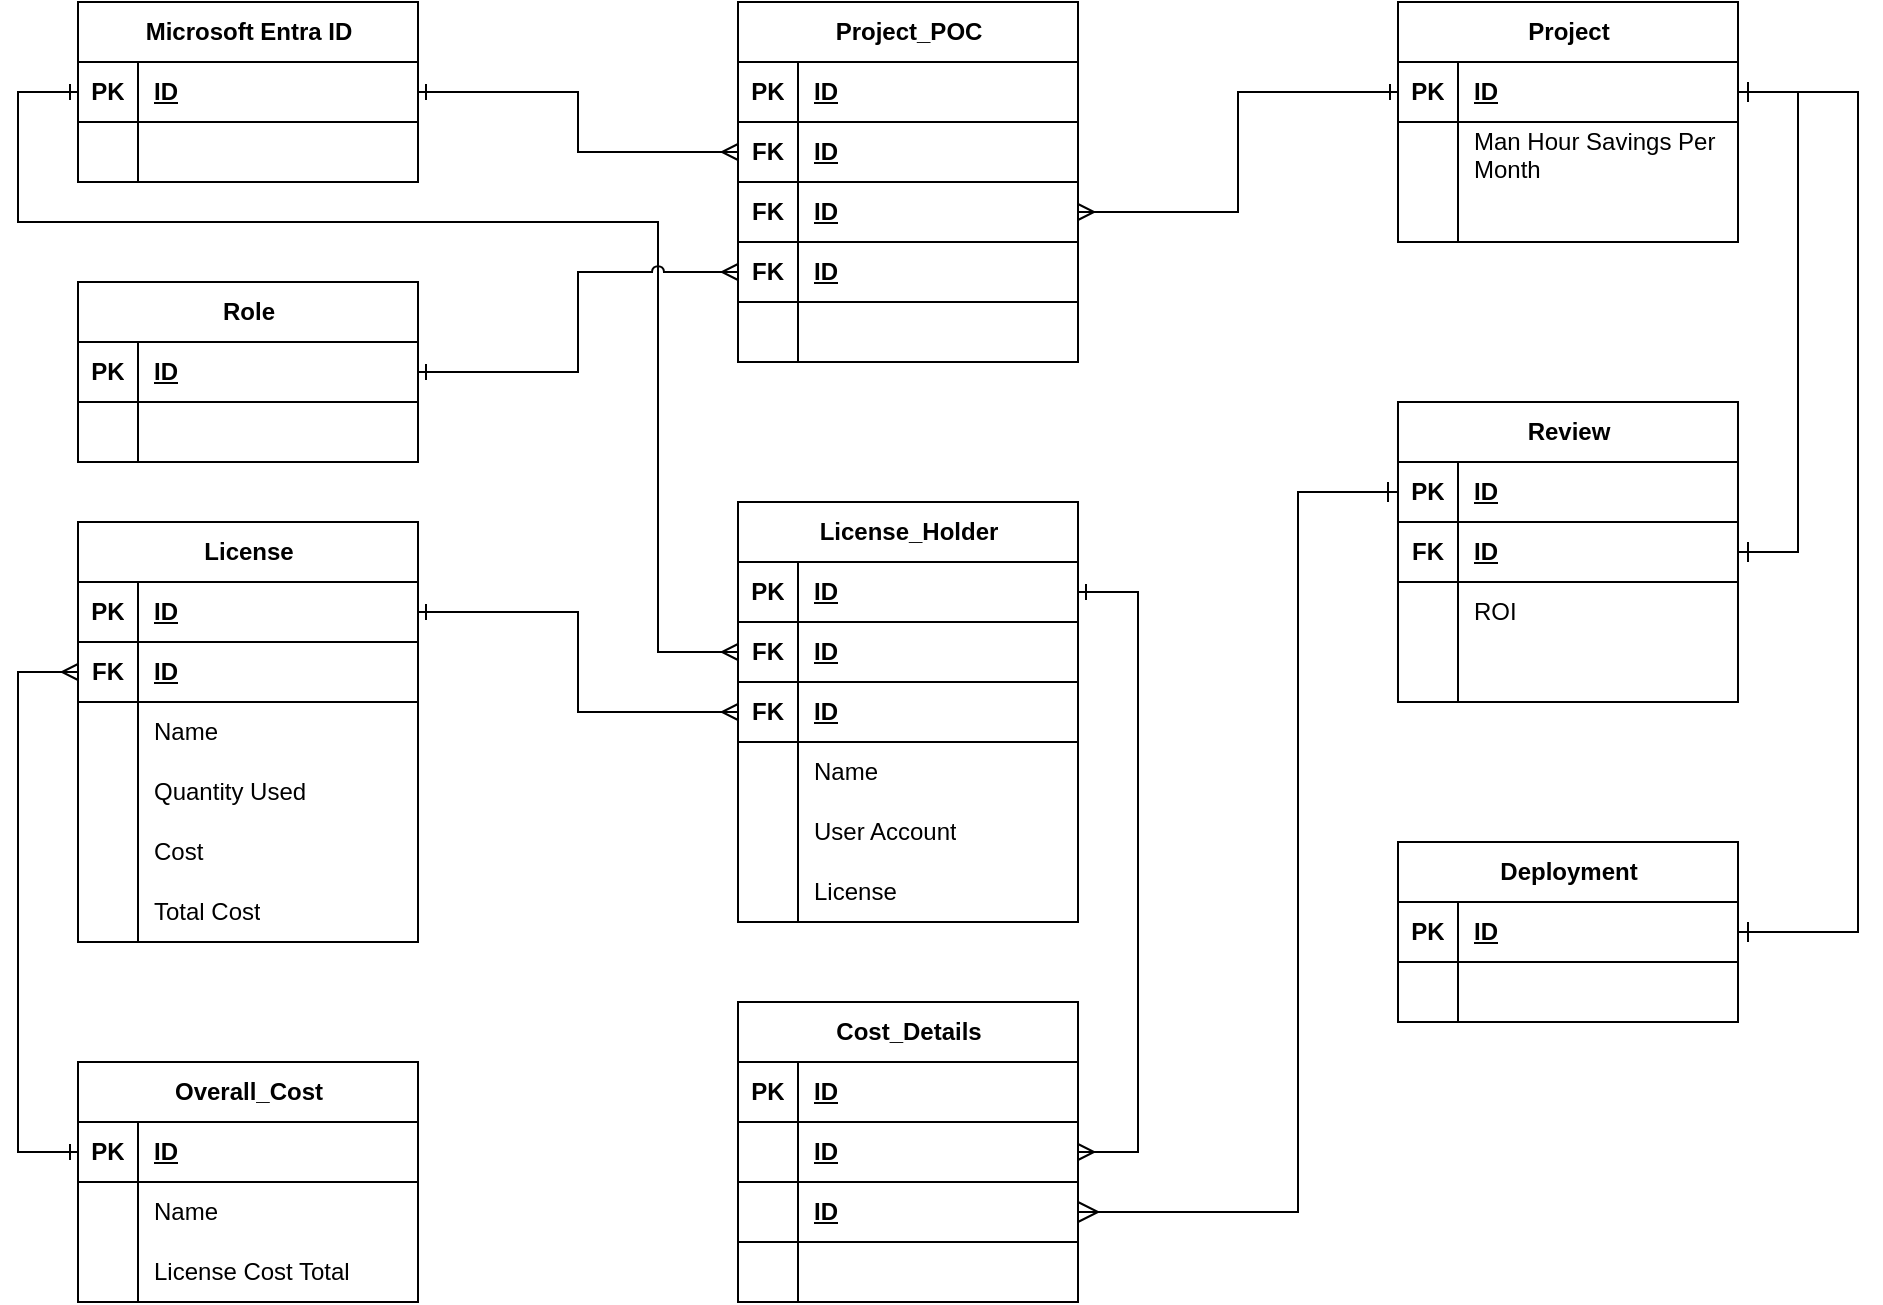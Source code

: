 <mxfile version="28.2.5" pages="2">
  <diagram name="Option-3y" id="Oap9sGJUQqOdFi8RFt_q">
    <mxGraphModel dx="1426" dy="847" grid="1" gridSize="10" guides="1" tooltips="1" connect="1" arrows="1" fold="1" page="1" pageScale="1" pageWidth="1100" pageHeight="850" background="none" math="0" shadow="0">
      <root>
        <mxCell id="kl5ekgs0BU3b2zaonW8P-0" />
        <mxCell id="kl5ekgs0BU3b2zaonW8P-1" parent="kl5ekgs0BU3b2zaonW8P-0" />
        <mxCell id="kl5ekgs0BU3b2zaonW8P-2" value="Project" style="shape=table;startSize=30;container=1;collapsible=1;childLayout=tableLayout;fixedRows=1;rowLines=0;fontStyle=1;align=center;resizeLast=1;html=1;" parent="kl5ekgs0BU3b2zaonW8P-1" vertex="1">
          <mxGeometry x="730" y="40" width="170" height="120" as="geometry" />
        </mxCell>
        <mxCell id="kl5ekgs0BU3b2zaonW8P-3" value="" style="shape=tableRow;horizontal=0;startSize=0;swimlaneHead=0;swimlaneBody=0;fillColor=none;collapsible=0;dropTarget=0;points=[[0,0.5],[1,0.5]];portConstraint=eastwest;top=0;left=0;right=0;bottom=1;" parent="kl5ekgs0BU3b2zaonW8P-2" vertex="1">
          <mxGeometry y="30" width="170" height="30" as="geometry" />
        </mxCell>
        <mxCell id="kl5ekgs0BU3b2zaonW8P-4" value="PK" style="shape=partialRectangle;connectable=0;fillColor=none;top=0;left=0;bottom=0;right=0;fontStyle=1;overflow=hidden;whiteSpace=wrap;html=1;" parent="kl5ekgs0BU3b2zaonW8P-3" vertex="1">
          <mxGeometry width="30" height="30" as="geometry">
            <mxRectangle width="30" height="30" as="alternateBounds" />
          </mxGeometry>
        </mxCell>
        <mxCell id="kl5ekgs0BU3b2zaonW8P-5" value="ID" style="shape=partialRectangle;connectable=0;fillColor=none;top=0;left=0;bottom=0;right=0;align=left;spacingLeft=6;fontStyle=5;overflow=hidden;whiteSpace=wrap;html=1;" parent="kl5ekgs0BU3b2zaonW8P-3" vertex="1">
          <mxGeometry x="30" width="140" height="30" as="geometry">
            <mxRectangle width="140" height="30" as="alternateBounds" />
          </mxGeometry>
        </mxCell>
        <mxCell id="kl5ekgs0BU3b2zaonW8P-6" value="" style="shape=tableRow;horizontal=0;startSize=0;swimlaneHead=0;swimlaneBody=0;fillColor=none;collapsible=0;dropTarget=0;points=[[0,0.5],[1,0.5]];portConstraint=eastwest;top=0;left=0;right=0;bottom=0;" parent="kl5ekgs0BU3b2zaonW8P-2" vertex="1">
          <mxGeometry y="60" width="170" height="30" as="geometry" />
        </mxCell>
        <mxCell id="kl5ekgs0BU3b2zaonW8P-7" value="" style="shape=partialRectangle;connectable=0;fillColor=none;top=0;left=0;bottom=0;right=0;editable=1;overflow=hidden;whiteSpace=wrap;html=1;" parent="kl5ekgs0BU3b2zaonW8P-6" vertex="1">
          <mxGeometry width="30" height="30" as="geometry">
            <mxRectangle width="30" height="30" as="alternateBounds" />
          </mxGeometry>
        </mxCell>
        <mxCell id="kl5ekgs0BU3b2zaonW8P-8" value="Man Hour Savings Per Month" style="shape=partialRectangle;connectable=0;fillColor=none;top=0;left=0;bottom=0;right=0;align=left;spacingLeft=6;overflow=hidden;whiteSpace=wrap;html=1;" parent="kl5ekgs0BU3b2zaonW8P-6" vertex="1">
          <mxGeometry x="30" width="140" height="30" as="geometry">
            <mxRectangle width="140" height="30" as="alternateBounds" />
          </mxGeometry>
        </mxCell>
        <mxCell id="kl5ekgs0BU3b2zaonW8P-9" value="" style="shape=tableRow;horizontal=0;startSize=0;swimlaneHead=0;swimlaneBody=0;fillColor=none;collapsible=0;dropTarget=0;points=[[0,0.5],[1,0.5]];portConstraint=eastwest;top=0;left=0;right=0;bottom=0;" parent="kl5ekgs0BU3b2zaonW8P-2" vertex="1">
          <mxGeometry y="90" width="170" height="30" as="geometry" />
        </mxCell>
        <mxCell id="kl5ekgs0BU3b2zaonW8P-10" value="" style="shape=partialRectangle;connectable=0;fillColor=none;top=0;left=0;bottom=0;right=0;editable=1;overflow=hidden;whiteSpace=wrap;html=1;" parent="kl5ekgs0BU3b2zaonW8P-9" vertex="1">
          <mxGeometry width="30" height="30" as="geometry">
            <mxRectangle width="30" height="30" as="alternateBounds" />
          </mxGeometry>
        </mxCell>
        <mxCell id="kl5ekgs0BU3b2zaonW8P-11" value="" style="shape=partialRectangle;connectable=0;fillColor=none;top=0;left=0;bottom=0;right=0;align=left;spacingLeft=6;overflow=hidden;whiteSpace=wrap;html=1;" parent="kl5ekgs0BU3b2zaonW8P-9" vertex="1">
          <mxGeometry x="30" width="140" height="30" as="geometry">
            <mxRectangle width="140" height="30" as="alternateBounds" />
          </mxGeometry>
        </mxCell>
        <mxCell id="kl5ekgs0BU3b2zaonW8P-12" value="License" style="shape=table;startSize=30;container=1;collapsible=1;childLayout=tableLayout;fixedRows=1;rowLines=0;fontStyle=1;align=center;resizeLast=1;html=1;" parent="kl5ekgs0BU3b2zaonW8P-1" vertex="1">
          <mxGeometry x="70" y="300" width="170" height="210" as="geometry" />
        </mxCell>
        <mxCell id="kl5ekgs0BU3b2zaonW8P-13" value="" style="shape=tableRow;horizontal=0;startSize=0;swimlaneHead=0;swimlaneBody=0;fillColor=none;collapsible=0;dropTarget=0;points=[[0,0.5],[1,0.5]];portConstraint=eastwest;top=0;left=0;right=0;bottom=1;" parent="kl5ekgs0BU3b2zaonW8P-12" vertex="1">
          <mxGeometry y="30" width="170" height="30" as="geometry" />
        </mxCell>
        <mxCell id="kl5ekgs0BU3b2zaonW8P-14" value="PK" style="shape=partialRectangle;connectable=0;fillColor=none;top=0;left=0;bottom=0;right=0;fontStyle=1;overflow=hidden;whiteSpace=wrap;html=1;" parent="kl5ekgs0BU3b2zaonW8P-13" vertex="1">
          <mxGeometry width="30" height="30" as="geometry">
            <mxRectangle width="30" height="30" as="alternateBounds" />
          </mxGeometry>
        </mxCell>
        <mxCell id="kl5ekgs0BU3b2zaonW8P-15" value="ID" style="shape=partialRectangle;connectable=0;fillColor=none;top=0;left=0;bottom=0;right=0;align=left;spacingLeft=6;fontStyle=5;overflow=hidden;whiteSpace=wrap;html=1;" parent="kl5ekgs0BU3b2zaonW8P-13" vertex="1">
          <mxGeometry x="30" width="140" height="30" as="geometry">
            <mxRectangle width="140" height="30" as="alternateBounds" />
          </mxGeometry>
        </mxCell>
        <mxCell id="O_7zLC0j7dfPT_XWshvf-0" style="shape=tableRow;horizontal=0;startSize=0;swimlaneHead=0;swimlaneBody=0;fillColor=none;collapsible=0;dropTarget=0;points=[[0,0.5],[1,0.5]];portConstraint=eastwest;top=0;left=0;right=0;bottom=1;" parent="kl5ekgs0BU3b2zaonW8P-12" vertex="1">
          <mxGeometry y="60" width="170" height="30" as="geometry" />
        </mxCell>
        <mxCell id="O_7zLC0j7dfPT_XWshvf-1" value="FK" style="shape=partialRectangle;connectable=0;fillColor=none;top=0;left=0;bottom=0;right=0;fontStyle=1;overflow=hidden;whiteSpace=wrap;html=1;" parent="O_7zLC0j7dfPT_XWshvf-0" vertex="1">
          <mxGeometry width="30" height="30" as="geometry">
            <mxRectangle width="30" height="30" as="alternateBounds" />
          </mxGeometry>
        </mxCell>
        <mxCell id="O_7zLC0j7dfPT_XWshvf-2" value="ID" style="shape=partialRectangle;connectable=0;fillColor=none;top=0;left=0;bottom=0;right=0;align=left;spacingLeft=6;fontStyle=5;overflow=hidden;whiteSpace=wrap;html=1;" parent="O_7zLC0j7dfPT_XWshvf-0" vertex="1">
          <mxGeometry x="30" width="140" height="30" as="geometry">
            <mxRectangle width="140" height="30" as="alternateBounds" />
          </mxGeometry>
        </mxCell>
        <mxCell id="kl5ekgs0BU3b2zaonW8P-16" value="" style="shape=tableRow;horizontal=0;startSize=0;swimlaneHead=0;swimlaneBody=0;fillColor=none;collapsible=0;dropTarget=0;points=[[0,0.5],[1,0.5]];portConstraint=eastwest;top=0;left=0;right=0;bottom=0;" parent="kl5ekgs0BU3b2zaonW8P-12" vertex="1">
          <mxGeometry y="90" width="170" height="30" as="geometry" />
        </mxCell>
        <mxCell id="kl5ekgs0BU3b2zaonW8P-17" value="" style="shape=partialRectangle;connectable=0;fillColor=none;top=0;left=0;bottom=0;right=0;editable=1;overflow=hidden;whiteSpace=wrap;html=1;" parent="kl5ekgs0BU3b2zaonW8P-16" vertex="1">
          <mxGeometry width="30" height="30" as="geometry">
            <mxRectangle width="30" height="30" as="alternateBounds" />
          </mxGeometry>
        </mxCell>
        <mxCell id="kl5ekgs0BU3b2zaonW8P-18" value="Name" style="shape=partialRectangle;connectable=0;fillColor=none;top=0;left=0;bottom=0;right=0;align=left;spacingLeft=6;overflow=hidden;whiteSpace=wrap;html=1;" parent="kl5ekgs0BU3b2zaonW8P-16" vertex="1">
          <mxGeometry x="30" width="140" height="30" as="geometry">
            <mxRectangle width="140" height="30" as="alternateBounds" />
          </mxGeometry>
        </mxCell>
        <mxCell id="O_7zLC0j7dfPT_XWshvf-4" style="shape=tableRow;horizontal=0;startSize=0;swimlaneHead=0;swimlaneBody=0;fillColor=none;collapsible=0;dropTarget=0;points=[[0,0.5],[1,0.5]];portConstraint=eastwest;top=0;left=0;right=0;bottom=0;" parent="kl5ekgs0BU3b2zaonW8P-12" vertex="1">
          <mxGeometry y="120" width="170" height="30" as="geometry" />
        </mxCell>
        <mxCell id="O_7zLC0j7dfPT_XWshvf-5" style="shape=partialRectangle;connectable=0;fillColor=none;top=0;left=0;bottom=0;right=0;editable=1;overflow=hidden;whiteSpace=wrap;html=1;" parent="O_7zLC0j7dfPT_XWshvf-4" vertex="1">
          <mxGeometry width="30" height="30" as="geometry">
            <mxRectangle width="30" height="30" as="alternateBounds" />
          </mxGeometry>
        </mxCell>
        <mxCell id="O_7zLC0j7dfPT_XWshvf-6" value="Quantity Used" style="shape=partialRectangle;connectable=0;fillColor=none;top=0;left=0;bottom=0;right=0;align=left;spacingLeft=6;overflow=hidden;whiteSpace=wrap;html=1;" parent="O_7zLC0j7dfPT_XWshvf-4" vertex="1">
          <mxGeometry x="30" width="140" height="30" as="geometry">
            <mxRectangle width="140" height="30" as="alternateBounds" />
          </mxGeometry>
        </mxCell>
        <mxCell id="kl5ekgs0BU3b2zaonW8P-19" value="" style="shape=tableRow;horizontal=0;startSize=0;swimlaneHead=0;swimlaneBody=0;fillColor=none;collapsible=0;dropTarget=0;points=[[0,0.5],[1,0.5]];portConstraint=eastwest;top=0;left=0;right=0;bottom=0;" parent="kl5ekgs0BU3b2zaonW8P-12" vertex="1">
          <mxGeometry y="150" width="170" height="30" as="geometry" />
        </mxCell>
        <mxCell id="kl5ekgs0BU3b2zaonW8P-20" value="" style="shape=partialRectangle;connectable=0;fillColor=none;top=0;left=0;bottom=0;right=0;editable=1;overflow=hidden;whiteSpace=wrap;html=1;" parent="kl5ekgs0BU3b2zaonW8P-19" vertex="1">
          <mxGeometry width="30" height="30" as="geometry">
            <mxRectangle width="30" height="30" as="alternateBounds" />
          </mxGeometry>
        </mxCell>
        <mxCell id="kl5ekgs0BU3b2zaonW8P-21" value="Cost" style="shape=partialRectangle;connectable=0;fillColor=none;top=0;left=0;bottom=0;right=0;align=left;spacingLeft=6;overflow=hidden;whiteSpace=wrap;html=1;" parent="kl5ekgs0BU3b2zaonW8P-19" vertex="1">
          <mxGeometry x="30" width="140" height="30" as="geometry">
            <mxRectangle width="140" height="30" as="alternateBounds" />
          </mxGeometry>
        </mxCell>
        <mxCell id="O_7zLC0j7dfPT_XWshvf-10" style="shape=tableRow;horizontal=0;startSize=0;swimlaneHead=0;swimlaneBody=0;fillColor=none;collapsible=0;dropTarget=0;points=[[0,0.5],[1,0.5]];portConstraint=eastwest;top=0;left=0;right=0;bottom=0;" parent="kl5ekgs0BU3b2zaonW8P-12" vertex="1">
          <mxGeometry y="180" width="170" height="30" as="geometry" />
        </mxCell>
        <mxCell id="O_7zLC0j7dfPT_XWshvf-11" style="shape=partialRectangle;connectable=0;fillColor=none;top=0;left=0;bottom=0;right=0;editable=1;overflow=hidden;whiteSpace=wrap;html=1;" parent="O_7zLC0j7dfPT_XWshvf-10" vertex="1">
          <mxGeometry width="30" height="30" as="geometry">
            <mxRectangle width="30" height="30" as="alternateBounds" />
          </mxGeometry>
        </mxCell>
        <mxCell id="O_7zLC0j7dfPT_XWshvf-12" value="Total Cost" style="shape=partialRectangle;connectable=0;fillColor=none;top=0;left=0;bottom=0;right=0;align=left;spacingLeft=6;overflow=hidden;whiteSpace=wrap;html=1;" parent="O_7zLC0j7dfPT_XWshvf-10" vertex="1">
          <mxGeometry x="30" width="140" height="30" as="geometry">
            <mxRectangle width="140" height="30" as="alternateBounds" />
          </mxGeometry>
        </mxCell>
        <mxCell id="kl5ekgs0BU3b2zaonW8P-22" value="Cost_Details" style="shape=table;startSize=30;container=1;collapsible=1;childLayout=tableLayout;fixedRows=1;rowLines=0;fontStyle=1;align=center;resizeLast=1;html=1;" parent="kl5ekgs0BU3b2zaonW8P-1" vertex="1">
          <mxGeometry x="400" y="540" width="170" height="150" as="geometry">
            <mxRectangle x="40" y="240" width="120" height="30" as="alternateBounds" />
          </mxGeometry>
        </mxCell>
        <mxCell id="kl5ekgs0BU3b2zaonW8P-23" value="" style="shape=tableRow;horizontal=0;startSize=0;swimlaneHead=0;swimlaneBody=0;fillColor=none;collapsible=0;dropTarget=0;points=[[0,0.5],[1,0.5]];portConstraint=eastwest;top=0;left=0;right=0;bottom=1;" parent="kl5ekgs0BU3b2zaonW8P-22" vertex="1">
          <mxGeometry y="30" width="170" height="30" as="geometry" />
        </mxCell>
        <mxCell id="kl5ekgs0BU3b2zaonW8P-24" value="PK" style="shape=partialRectangle;connectable=0;fillColor=none;top=0;left=0;bottom=0;right=0;fontStyle=1;overflow=hidden;whiteSpace=wrap;html=1;" parent="kl5ekgs0BU3b2zaonW8P-23" vertex="1">
          <mxGeometry width="30" height="30" as="geometry">
            <mxRectangle width="30" height="30" as="alternateBounds" />
          </mxGeometry>
        </mxCell>
        <mxCell id="kl5ekgs0BU3b2zaonW8P-25" value="ID" style="shape=partialRectangle;connectable=0;fillColor=none;top=0;left=0;bottom=0;right=0;align=left;spacingLeft=6;fontStyle=5;overflow=hidden;whiteSpace=wrap;html=1;" parent="kl5ekgs0BU3b2zaonW8P-23" vertex="1">
          <mxGeometry x="30" width="140" height="30" as="geometry">
            <mxRectangle width="140" height="30" as="alternateBounds" />
          </mxGeometry>
        </mxCell>
        <mxCell id="kl5ekgs0BU3b2zaonW8P-26" value="" style="shape=tableRow;horizontal=0;startSize=0;swimlaneHead=0;swimlaneBody=0;fillColor=none;collapsible=0;dropTarget=0;points=[[0,0.5],[1,0.5]];portConstraint=eastwest;top=0;left=0;right=0;bottom=1;" parent="kl5ekgs0BU3b2zaonW8P-22" vertex="1">
          <mxGeometry y="60" width="170" height="30" as="geometry" />
        </mxCell>
        <mxCell id="kl5ekgs0BU3b2zaonW8P-27" value="" style="shape=partialRectangle;connectable=0;fillColor=none;top=0;left=0;bottom=0;right=0;fontStyle=1;overflow=hidden;whiteSpace=wrap;html=1;" parent="kl5ekgs0BU3b2zaonW8P-26" vertex="1">
          <mxGeometry width="30" height="30" as="geometry">
            <mxRectangle width="30" height="30" as="alternateBounds" />
          </mxGeometry>
        </mxCell>
        <mxCell id="kl5ekgs0BU3b2zaonW8P-28" value="ID" style="shape=partialRectangle;connectable=0;fillColor=none;top=0;left=0;bottom=0;right=0;align=left;spacingLeft=6;fontStyle=5;overflow=hidden;whiteSpace=wrap;html=1;" parent="kl5ekgs0BU3b2zaonW8P-26" vertex="1">
          <mxGeometry x="30" width="140" height="30" as="geometry">
            <mxRectangle width="140" height="30" as="alternateBounds" />
          </mxGeometry>
        </mxCell>
        <mxCell id="kl5ekgs0BU3b2zaonW8P-35" style="shape=tableRow;horizontal=0;startSize=0;swimlaneHead=0;swimlaneBody=0;fillColor=none;collapsible=0;dropTarget=0;points=[[0,0.5],[1,0.5]];portConstraint=eastwest;top=0;left=0;right=0;bottom=1;" parent="kl5ekgs0BU3b2zaonW8P-22" vertex="1">
          <mxGeometry y="90" width="170" height="30" as="geometry" />
        </mxCell>
        <mxCell id="kl5ekgs0BU3b2zaonW8P-36" style="shape=partialRectangle;connectable=0;fillColor=none;top=0;left=0;bottom=0;right=0;fontStyle=1;overflow=hidden;whiteSpace=wrap;html=1;" parent="kl5ekgs0BU3b2zaonW8P-35" vertex="1">
          <mxGeometry width="30" height="30" as="geometry">
            <mxRectangle width="30" height="30" as="alternateBounds" />
          </mxGeometry>
        </mxCell>
        <mxCell id="kl5ekgs0BU3b2zaonW8P-37" value="ID" style="shape=partialRectangle;connectable=0;fillColor=none;top=0;left=0;bottom=0;right=0;align=left;spacingLeft=6;fontStyle=5;overflow=hidden;whiteSpace=wrap;html=1;" parent="kl5ekgs0BU3b2zaonW8P-35" vertex="1">
          <mxGeometry x="30" width="140" height="30" as="geometry">
            <mxRectangle width="140" height="30" as="alternateBounds" />
          </mxGeometry>
        </mxCell>
        <mxCell id="kl5ekgs0BU3b2zaonW8P-38" style="shape=tableRow;horizontal=0;startSize=0;swimlaneHead=0;swimlaneBody=0;fillColor=none;collapsible=0;dropTarget=0;points=[[0,0.5],[1,0.5]];portConstraint=eastwest;top=0;left=0;right=0;bottom=0;" parent="kl5ekgs0BU3b2zaonW8P-22" vertex="1">
          <mxGeometry y="120" width="170" height="30" as="geometry" />
        </mxCell>
        <mxCell id="kl5ekgs0BU3b2zaonW8P-39" style="shape=partialRectangle;connectable=0;fillColor=none;top=0;left=0;bottom=0;right=0;editable=1;overflow=hidden;whiteSpace=wrap;html=1;" parent="kl5ekgs0BU3b2zaonW8P-38" vertex="1">
          <mxGeometry width="30" height="30" as="geometry">
            <mxRectangle width="30" height="30" as="alternateBounds" />
          </mxGeometry>
        </mxCell>
        <mxCell id="kl5ekgs0BU3b2zaonW8P-40" style="shape=partialRectangle;connectable=0;fillColor=none;top=0;left=0;bottom=0;right=0;align=left;spacingLeft=6;overflow=hidden;whiteSpace=wrap;html=1;" parent="kl5ekgs0BU3b2zaonW8P-38" vertex="1">
          <mxGeometry x="30" width="140" height="30" as="geometry">
            <mxRectangle width="140" height="30" as="alternateBounds" />
          </mxGeometry>
        </mxCell>
        <mxCell id="kl5ekgs0BU3b2zaonW8P-41" value="Microsoft Entra ID" style="shape=table;startSize=30;container=1;collapsible=1;childLayout=tableLayout;fixedRows=1;rowLines=0;fontStyle=1;align=center;resizeLast=1;html=1;" parent="kl5ekgs0BU3b2zaonW8P-1" vertex="1">
          <mxGeometry x="70" y="40" width="170" height="90" as="geometry" />
        </mxCell>
        <mxCell id="kl5ekgs0BU3b2zaonW8P-42" value="" style="shape=tableRow;horizontal=0;startSize=0;swimlaneHead=0;swimlaneBody=0;fillColor=none;collapsible=0;dropTarget=0;points=[[0,0.5],[1,0.5]];portConstraint=eastwest;top=0;left=0;right=0;bottom=1;" parent="kl5ekgs0BU3b2zaonW8P-41" vertex="1">
          <mxGeometry y="30" width="170" height="30" as="geometry" />
        </mxCell>
        <mxCell id="kl5ekgs0BU3b2zaonW8P-43" value="PK" style="shape=partialRectangle;connectable=0;fillColor=none;top=0;left=0;bottom=0;right=0;fontStyle=1;overflow=hidden;whiteSpace=wrap;html=1;" parent="kl5ekgs0BU3b2zaonW8P-42" vertex="1">
          <mxGeometry width="30" height="30" as="geometry">
            <mxRectangle width="30" height="30" as="alternateBounds" />
          </mxGeometry>
        </mxCell>
        <mxCell id="kl5ekgs0BU3b2zaonW8P-44" value="ID" style="shape=partialRectangle;connectable=0;fillColor=none;top=0;left=0;bottom=0;right=0;align=left;spacingLeft=6;fontStyle=5;overflow=hidden;whiteSpace=wrap;html=1;" parent="kl5ekgs0BU3b2zaonW8P-42" vertex="1">
          <mxGeometry x="30" width="140" height="30" as="geometry">
            <mxRectangle width="140" height="30" as="alternateBounds" />
          </mxGeometry>
        </mxCell>
        <mxCell id="kl5ekgs0BU3b2zaonW8P-48" value="" style="shape=tableRow;horizontal=0;startSize=0;swimlaneHead=0;swimlaneBody=0;fillColor=none;collapsible=0;dropTarget=0;points=[[0,0.5],[1,0.5]];portConstraint=eastwest;top=0;left=0;right=0;bottom=0;" parent="kl5ekgs0BU3b2zaonW8P-41" vertex="1">
          <mxGeometry y="60" width="170" height="30" as="geometry" />
        </mxCell>
        <mxCell id="kl5ekgs0BU3b2zaonW8P-49" value="" style="shape=partialRectangle;connectable=0;fillColor=none;top=0;left=0;bottom=0;right=0;editable=1;overflow=hidden;whiteSpace=wrap;html=1;" parent="kl5ekgs0BU3b2zaonW8P-48" vertex="1">
          <mxGeometry width="30" height="30" as="geometry">
            <mxRectangle width="30" height="30" as="alternateBounds" />
          </mxGeometry>
        </mxCell>
        <mxCell id="kl5ekgs0BU3b2zaonW8P-50" value="" style="shape=partialRectangle;connectable=0;fillColor=none;top=0;left=0;bottom=0;right=0;align=left;spacingLeft=6;overflow=hidden;whiteSpace=wrap;html=1;" parent="kl5ekgs0BU3b2zaonW8P-48" vertex="1">
          <mxGeometry x="30" width="140" height="30" as="geometry">
            <mxRectangle width="140" height="30" as="alternateBounds" />
          </mxGeometry>
        </mxCell>
        <mxCell id="kl5ekgs0BU3b2zaonW8P-51" value="Deployment" style="shape=table;startSize=30;container=1;collapsible=1;childLayout=tableLayout;fixedRows=1;rowLines=0;fontStyle=1;align=center;resizeLast=1;html=1;" parent="kl5ekgs0BU3b2zaonW8P-1" vertex="1">
          <mxGeometry x="730" y="460" width="170" height="90" as="geometry">
            <mxRectangle x="40" y="240" width="120" height="30" as="alternateBounds" />
          </mxGeometry>
        </mxCell>
        <mxCell id="kl5ekgs0BU3b2zaonW8P-52" style="shape=tableRow;horizontal=0;startSize=0;swimlaneHead=0;swimlaneBody=0;fillColor=none;collapsible=0;dropTarget=0;points=[[0,0.5],[1,0.5]];portConstraint=eastwest;top=0;left=0;right=0;bottom=1;" parent="kl5ekgs0BU3b2zaonW8P-51" vertex="1">
          <mxGeometry y="30" width="170" height="30" as="geometry" />
        </mxCell>
        <mxCell id="kl5ekgs0BU3b2zaonW8P-53" value="PK" style="shape=partialRectangle;connectable=0;fillColor=none;top=0;left=0;bottom=0;right=0;fontStyle=1;overflow=hidden;whiteSpace=wrap;html=1;" parent="kl5ekgs0BU3b2zaonW8P-52" vertex="1">
          <mxGeometry width="30" height="30" as="geometry">
            <mxRectangle width="30" height="30" as="alternateBounds" />
          </mxGeometry>
        </mxCell>
        <mxCell id="kl5ekgs0BU3b2zaonW8P-54" value="ID" style="shape=partialRectangle;connectable=0;fillColor=none;top=0;left=0;bottom=0;right=0;align=left;spacingLeft=6;fontStyle=5;overflow=hidden;whiteSpace=wrap;html=1;" parent="kl5ekgs0BU3b2zaonW8P-52" vertex="1">
          <mxGeometry x="30" width="140" height="30" as="geometry">
            <mxRectangle width="140" height="30" as="alternateBounds" />
          </mxGeometry>
        </mxCell>
        <mxCell id="kl5ekgs0BU3b2zaonW8P-61" value="" style="shape=tableRow;horizontal=0;startSize=0;swimlaneHead=0;swimlaneBody=0;fillColor=none;collapsible=0;dropTarget=0;points=[[0,0.5],[1,0.5]];portConstraint=eastwest;top=0;left=0;right=0;bottom=0;" parent="kl5ekgs0BU3b2zaonW8P-51" vertex="1">
          <mxGeometry y="60" width="170" height="30" as="geometry" />
        </mxCell>
        <mxCell id="kl5ekgs0BU3b2zaonW8P-62" value="" style="shape=partialRectangle;connectable=0;fillColor=none;top=0;left=0;bottom=0;right=0;editable=1;overflow=hidden;whiteSpace=wrap;html=1;" parent="kl5ekgs0BU3b2zaonW8P-61" vertex="1">
          <mxGeometry width="30" height="30" as="geometry">
            <mxRectangle width="30" height="30" as="alternateBounds" />
          </mxGeometry>
        </mxCell>
        <mxCell id="kl5ekgs0BU3b2zaonW8P-63" value="" style="shape=partialRectangle;connectable=0;fillColor=none;top=0;left=0;bottom=0;right=0;align=left;spacingLeft=6;overflow=hidden;whiteSpace=wrap;html=1;" parent="kl5ekgs0BU3b2zaonW8P-61" vertex="1">
          <mxGeometry x="30" width="140" height="30" as="geometry">
            <mxRectangle width="140" height="30" as="alternateBounds" />
          </mxGeometry>
        </mxCell>
        <mxCell id="kl5ekgs0BU3b2zaonW8P-64" style="edgeStyle=orthogonalEdgeStyle;rounded=0;orthogonalLoop=1;jettySize=auto;html=1;exitX=1;exitY=0.5;exitDx=0;exitDy=0;endArrow=ERone;endFill=0;startArrow=ERmany;startFill=0;entryX=1;entryY=0.5;entryDx=0;entryDy=0;" parent="kl5ekgs0BU3b2zaonW8P-1" source="kl5ekgs0BU3b2zaonW8P-26" target="ROMQ_5JX6WxLcZX3fggJ-10" edge="1">
          <mxGeometry relative="1" as="geometry">
            <mxPoint x="615.06" y="550" as="sourcePoint" />
            <mxPoint x="690" y="330" as="targetPoint" />
            <Array as="points">
              <mxPoint x="600" y="615" />
              <mxPoint x="600" y="335" />
            </Array>
          </mxGeometry>
        </mxCell>
        <mxCell id="kl5ekgs0BU3b2zaonW8P-65" style="edgeStyle=orthogonalEdgeStyle;rounded=0;orthogonalLoop=1;jettySize=auto;html=1;endArrow=ERone;endFill=0;startArrow=ERmany;startFill=0;exitX=0;exitY=0.5;exitDx=0;exitDy=0;strokeColor=default;jumpStyle=arc;entryX=0;entryY=0.5;entryDx=0;entryDy=0;" parent="kl5ekgs0BU3b2zaonW8P-1" source="ROMQ_5JX6WxLcZX3fggJ-19" target="kl5ekgs0BU3b2zaonW8P-42" edge="1">
          <mxGeometry relative="1" as="geometry">
            <Array as="points">
              <mxPoint x="360" y="365" />
              <mxPoint x="360" y="150" />
              <mxPoint x="40" y="150" />
              <mxPoint x="40" y="85" />
            </Array>
            <mxPoint x="40" y="160" as="targetPoint" />
          </mxGeometry>
        </mxCell>
        <mxCell id="kl5ekgs0BU3b2zaonW8P-66" value="Review" style="shape=table;startSize=30;container=1;collapsible=1;childLayout=tableLayout;fixedRows=1;rowLines=0;fontStyle=1;align=center;resizeLast=1;html=1;" parent="kl5ekgs0BU3b2zaonW8P-1" vertex="1">
          <mxGeometry x="729.996" y="240" width="170" height="150" as="geometry" />
        </mxCell>
        <mxCell id="kl5ekgs0BU3b2zaonW8P-67" value="" style="shape=tableRow;horizontal=0;startSize=0;swimlaneHead=0;swimlaneBody=0;fillColor=none;collapsible=0;dropTarget=0;points=[[0,0.5],[1,0.5]];portConstraint=eastwest;top=0;left=0;right=0;bottom=1;" parent="kl5ekgs0BU3b2zaonW8P-66" vertex="1">
          <mxGeometry y="30" width="170" height="30" as="geometry" />
        </mxCell>
        <mxCell id="kl5ekgs0BU3b2zaonW8P-68" value="PK" style="shape=partialRectangle;connectable=0;fillColor=none;top=0;left=0;bottom=0;right=0;fontStyle=1;overflow=hidden;whiteSpace=wrap;html=1;" parent="kl5ekgs0BU3b2zaonW8P-67" vertex="1">
          <mxGeometry width="30" height="30" as="geometry">
            <mxRectangle width="30" height="30" as="alternateBounds" />
          </mxGeometry>
        </mxCell>
        <mxCell id="kl5ekgs0BU3b2zaonW8P-69" value="ID" style="shape=partialRectangle;connectable=0;fillColor=none;top=0;left=0;bottom=0;right=0;align=left;spacingLeft=6;fontStyle=5;overflow=hidden;whiteSpace=wrap;html=1;" parent="kl5ekgs0BU3b2zaonW8P-67" vertex="1">
          <mxGeometry x="30" width="140" height="30" as="geometry">
            <mxRectangle width="140" height="30" as="alternateBounds" />
          </mxGeometry>
        </mxCell>
        <mxCell id="ROMQ_5JX6WxLcZX3fggJ-0" style="shape=tableRow;horizontal=0;startSize=0;swimlaneHead=0;swimlaneBody=0;fillColor=none;collapsible=0;dropTarget=0;points=[[0,0.5],[1,0.5]];portConstraint=eastwest;top=0;left=0;right=0;bottom=1;" parent="kl5ekgs0BU3b2zaonW8P-66" vertex="1">
          <mxGeometry y="60" width="170" height="30" as="geometry" />
        </mxCell>
        <mxCell id="ROMQ_5JX6WxLcZX3fggJ-1" value="FK" style="shape=partialRectangle;connectable=0;fillColor=none;top=0;left=0;bottom=0;right=0;fontStyle=1;overflow=hidden;whiteSpace=wrap;html=1;" parent="ROMQ_5JX6WxLcZX3fggJ-0" vertex="1">
          <mxGeometry width="30" height="30" as="geometry">
            <mxRectangle width="30" height="30" as="alternateBounds" />
          </mxGeometry>
        </mxCell>
        <mxCell id="ROMQ_5JX6WxLcZX3fggJ-2" value="ID" style="shape=partialRectangle;connectable=0;fillColor=none;top=0;left=0;bottom=0;right=0;align=left;spacingLeft=6;fontStyle=5;overflow=hidden;whiteSpace=wrap;html=1;" parent="ROMQ_5JX6WxLcZX3fggJ-0" vertex="1">
          <mxGeometry x="30" width="140" height="30" as="geometry">
            <mxRectangle width="140" height="30" as="alternateBounds" />
          </mxGeometry>
        </mxCell>
        <mxCell id="kl5ekgs0BU3b2zaonW8P-70" value="" style="shape=tableRow;horizontal=0;startSize=0;swimlaneHead=0;swimlaneBody=0;fillColor=none;collapsible=0;dropTarget=0;points=[[0,0.5],[1,0.5]];portConstraint=eastwest;top=0;left=0;right=0;bottom=0;" parent="kl5ekgs0BU3b2zaonW8P-66" vertex="1">
          <mxGeometry y="90" width="170" height="30" as="geometry" />
        </mxCell>
        <mxCell id="kl5ekgs0BU3b2zaonW8P-71" value="" style="shape=partialRectangle;connectable=0;fillColor=none;top=0;left=0;bottom=0;right=0;editable=1;overflow=hidden;whiteSpace=wrap;html=1;" parent="kl5ekgs0BU3b2zaonW8P-70" vertex="1">
          <mxGeometry width="30" height="30" as="geometry">
            <mxRectangle width="30" height="30" as="alternateBounds" />
          </mxGeometry>
        </mxCell>
        <mxCell id="kl5ekgs0BU3b2zaonW8P-72" value="ROI" style="shape=partialRectangle;connectable=0;fillColor=none;top=0;left=0;bottom=0;right=0;align=left;spacingLeft=6;overflow=hidden;whiteSpace=wrap;html=1;" parent="kl5ekgs0BU3b2zaonW8P-70" vertex="1">
          <mxGeometry x="30" width="140" height="30" as="geometry">
            <mxRectangle width="140" height="30" as="alternateBounds" />
          </mxGeometry>
        </mxCell>
        <mxCell id="kl5ekgs0BU3b2zaonW8P-73" style="shape=tableRow;horizontal=0;startSize=0;swimlaneHead=0;swimlaneBody=0;fillColor=none;collapsible=0;dropTarget=0;points=[[0,0.5],[1,0.5]];portConstraint=eastwest;top=0;left=0;right=0;bottom=0;" parent="kl5ekgs0BU3b2zaonW8P-66" vertex="1">
          <mxGeometry y="120" width="170" height="30" as="geometry" />
        </mxCell>
        <mxCell id="kl5ekgs0BU3b2zaonW8P-74" style="shape=partialRectangle;connectable=0;fillColor=none;top=0;left=0;bottom=0;right=0;editable=1;overflow=hidden;whiteSpace=wrap;html=1;" parent="kl5ekgs0BU3b2zaonW8P-73" vertex="1">
          <mxGeometry width="30" height="30" as="geometry">
            <mxRectangle width="30" height="30" as="alternateBounds" />
          </mxGeometry>
        </mxCell>
        <mxCell id="kl5ekgs0BU3b2zaonW8P-75" value="" style="shape=partialRectangle;connectable=0;fillColor=none;top=0;left=0;bottom=0;right=0;align=left;spacingLeft=6;overflow=hidden;whiteSpace=wrap;html=1;" parent="kl5ekgs0BU3b2zaonW8P-73" vertex="1">
          <mxGeometry x="30" width="140" height="30" as="geometry">
            <mxRectangle width="140" height="30" as="alternateBounds" />
          </mxGeometry>
        </mxCell>
        <mxCell id="kl5ekgs0BU3b2zaonW8P-89" value="Project_POC" style="shape=table;startSize=30;container=1;collapsible=1;childLayout=tableLayout;fixedRows=1;rowLines=0;fontStyle=1;align=center;resizeLast=1;html=1;" parent="kl5ekgs0BU3b2zaonW8P-1" vertex="1">
          <mxGeometry x="400" y="40" width="170" height="180" as="geometry" />
        </mxCell>
        <mxCell id="kl5ekgs0BU3b2zaonW8P-90" value="" style="shape=tableRow;horizontal=0;startSize=0;swimlaneHead=0;swimlaneBody=0;fillColor=none;collapsible=0;dropTarget=0;points=[[0,0.5],[1,0.5]];portConstraint=eastwest;top=0;left=0;right=0;bottom=1;" parent="kl5ekgs0BU3b2zaonW8P-89" vertex="1">
          <mxGeometry y="30" width="170" height="30" as="geometry" />
        </mxCell>
        <mxCell id="kl5ekgs0BU3b2zaonW8P-91" value="PK" style="shape=partialRectangle;connectable=0;fillColor=none;top=0;left=0;bottom=0;right=0;fontStyle=1;overflow=hidden;whiteSpace=wrap;html=1;" parent="kl5ekgs0BU3b2zaonW8P-90" vertex="1">
          <mxGeometry width="30" height="30" as="geometry">
            <mxRectangle width="30" height="30" as="alternateBounds" />
          </mxGeometry>
        </mxCell>
        <mxCell id="kl5ekgs0BU3b2zaonW8P-92" value="ID" style="shape=partialRectangle;connectable=0;fillColor=none;top=0;left=0;bottom=0;right=0;align=left;spacingLeft=6;fontStyle=5;overflow=hidden;whiteSpace=wrap;html=1;" parent="kl5ekgs0BU3b2zaonW8P-90" vertex="1">
          <mxGeometry x="30" width="140" height="30" as="geometry">
            <mxRectangle width="140" height="30" as="alternateBounds" />
          </mxGeometry>
        </mxCell>
        <mxCell id="kl5ekgs0BU3b2zaonW8P-93" style="shape=tableRow;horizontal=0;startSize=0;swimlaneHead=0;swimlaneBody=0;fillColor=none;collapsible=0;dropTarget=0;points=[[0,0.5],[1,0.5]];portConstraint=eastwest;top=0;left=0;right=0;bottom=1;" parent="kl5ekgs0BU3b2zaonW8P-89" vertex="1">
          <mxGeometry y="60" width="170" height="30" as="geometry" />
        </mxCell>
        <mxCell id="kl5ekgs0BU3b2zaonW8P-94" value="FK" style="shape=partialRectangle;connectable=0;fillColor=none;top=0;left=0;bottom=0;right=0;fontStyle=1;overflow=hidden;whiteSpace=wrap;html=1;" parent="kl5ekgs0BU3b2zaonW8P-93" vertex="1">
          <mxGeometry width="30" height="30" as="geometry">
            <mxRectangle width="30" height="30" as="alternateBounds" />
          </mxGeometry>
        </mxCell>
        <mxCell id="kl5ekgs0BU3b2zaonW8P-95" value="ID" style="shape=partialRectangle;connectable=0;fillColor=none;top=0;left=0;bottom=0;right=0;align=left;spacingLeft=6;fontStyle=5;overflow=hidden;whiteSpace=wrap;html=1;" parent="kl5ekgs0BU3b2zaonW8P-93" vertex="1">
          <mxGeometry x="30" width="140" height="30" as="geometry">
            <mxRectangle width="140" height="30" as="alternateBounds" />
          </mxGeometry>
        </mxCell>
        <mxCell id="kl5ekgs0BU3b2zaonW8P-96" style="shape=tableRow;horizontal=0;startSize=0;swimlaneHead=0;swimlaneBody=0;fillColor=none;collapsible=0;dropTarget=0;points=[[0,0.5],[1,0.5]];portConstraint=eastwest;top=0;left=0;right=0;bottom=1;" parent="kl5ekgs0BU3b2zaonW8P-89" vertex="1">
          <mxGeometry y="90" width="170" height="30" as="geometry" />
        </mxCell>
        <mxCell id="kl5ekgs0BU3b2zaonW8P-97" value="FK" style="shape=partialRectangle;connectable=0;fillColor=none;top=0;left=0;bottom=0;right=0;fontStyle=1;overflow=hidden;whiteSpace=wrap;html=1;" parent="kl5ekgs0BU3b2zaonW8P-96" vertex="1">
          <mxGeometry width="30" height="30" as="geometry">
            <mxRectangle width="30" height="30" as="alternateBounds" />
          </mxGeometry>
        </mxCell>
        <mxCell id="kl5ekgs0BU3b2zaonW8P-98" value="ID" style="shape=partialRectangle;connectable=0;fillColor=none;top=0;left=0;bottom=0;right=0;align=left;spacingLeft=6;fontStyle=5;overflow=hidden;whiteSpace=wrap;html=1;" parent="kl5ekgs0BU3b2zaonW8P-96" vertex="1">
          <mxGeometry x="30" width="140" height="30" as="geometry">
            <mxRectangle width="140" height="30" as="alternateBounds" />
          </mxGeometry>
        </mxCell>
        <mxCell id="kl5ekgs0BU3b2zaonW8P-99" style="shape=tableRow;horizontal=0;startSize=0;swimlaneHead=0;swimlaneBody=0;fillColor=none;collapsible=0;dropTarget=0;points=[[0,0.5],[1,0.5]];portConstraint=eastwest;top=0;left=0;right=0;bottom=1;" parent="kl5ekgs0BU3b2zaonW8P-89" vertex="1">
          <mxGeometry y="120" width="170" height="30" as="geometry" />
        </mxCell>
        <mxCell id="kl5ekgs0BU3b2zaonW8P-100" value="FK" style="shape=partialRectangle;connectable=0;fillColor=none;top=0;left=0;bottom=0;right=0;fontStyle=1;overflow=hidden;whiteSpace=wrap;html=1;" parent="kl5ekgs0BU3b2zaonW8P-99" vertex="1">
          <mxGeometry width="30" height="30" as="geometry">
            <mxRectangle width="30" height="30" as="alternateBounds" />
          </mxGeometry>
        </mxCell>
        <mxCell id="kl5ekgs0BU3b2zaonW8P-101" value="ID" style="shape=partialRectangle;connectable=0;fillColor=none;top=0;left=0;bottom=0;right=0;align=left;spacingLeft=6;fontStyle=5;overflow=hidden;whiteSpace=wrap;html=1;" parent="kl5ekgs0BU3b2zaonW8P-99" vertex="1">
          <mxGeometry x="30" width="140" height="30" as="geometry">
            <mxRectangle width="140" height="30" as="alternateBounds" />
          </mxGeometry>
        </mxCell>
        <mxCell id="9oTdIF516ZNCstuJufUI-0" style="shape=tableRow;horizontal=0;startSize=0;swimlaneHead=0;swimlaneBody=0;fillColor=none;collapsible=0;dropTarget=0;points=[[0,0.5],[1,0.5]];portConstraint=eastwest;top=0;left=0;right=0;bottom=1;" parent="kl5ekgs0BU3b2zaonW8P-89" vertex="1">
          <mxGeometry y="150" width="170" height="30" as="geometry" />
        </mxCell>
        <mxCell id="9oTdIF516ZNCstuJufUI-1" style="shape=partialRectangle;connectable=0;fillColor=none;top=0;left=0;bottom=0;right=0;fontStyle=1;overflow=hidden;whiteSpace=wrap;html=1;" parent="9oTdIF516ZNCstuJufUI-0" vertex="1">
          <mxGeometry width="30" height="30" as="geometry">
            <mxRectangle width="30" height="30" as="alternateBounds" />
          </mxGeometry>
        </mxCell>
        <mxCell id="9oTdIF516ZNCstuJufUI-2" style="shape=partialRectangle;connectable=0;fillColor=none;top=0;left=0;bottom=0;right=0;align=left;spacingLeft=6;fontStyle=5;overflow=hidden;whiteSpace=wrap;html=1;" parent="9oTdIF516ZNCstuJufUI-0" vertex="1">
          <mxGeometry x="30" width="140" height="30" as="geometry">
            <mxRectangle width="140" height="30" as="alternateBounds" />
          </mxGeometry>
        </mxCell>
        <mxCell id="kl5ekgs0BU3b2zaonW8P-102" style="edgeStyle=orthogonalEdgeStyle;rounded=0;orthogonalLoop=1;jettySize=auto;html=1;startArrow=ERmany;startFill=0;endArrow=ERone;endFill=0;exitX=0;exitY=0.5;exitDx=0;exitDy=0;" parent="kl5ekgs0BU3b2zaonW8P-1" source="kl5ekgs0BU3b2zaonW8P-93" target="kl5ekgs0BU3b2zaonW8P-42" edge="1">
          <mxGeometry relative="1" as="geometry">
            <mxPoint x="490" y="80" as="sourcePoint" />
            <Array as="points">
              <mxPoint x="320" y="115" />
              <mxPoint x="320" y="85" />
            </Array>
          </mxGeometry>
        </mxCell>
        <mxCell id="kl5ekgs0BU3b2zaonW8P-103" style="edgeStyle=orthogonalEdgeStyle;rounded=0;orthogonalLoop=1;jettySize=auto;html=1;startArrow=ERone;startFill=0;endArrow=ERmany;endFill=0;shadow=0;entryX=1;entryY=0.5;entryDx=0;entryDy=0;" parent="kl5ekgs0BU3b2zaonW8P-1" source="kl5ekgs0BU3b2zaonW8P-3" target="kl5ekgs0BU3b2zaonW8P-96" edge="1">
          <mxGeometry relative="1" as="geometry" />
        </mxCell>
        <mxCell id="kl5ekgs0BU3b2zaonW8P-104" style="edgeStyle=orthogonalEdgeStyle;rounded=0;orthogonalLoop=1;jettySize=auto;html=1;startArrow=ERmany;startFill=0;endArrow=ERone;endFill=0;exitX=0;exitY=0.5;exitDx=0;exitDy=0;jumpStyle=arc;entryX=1;entryY=0.5;entryDx=0;entryDy=0;" parent="kl5ekgs0BU3b2zaonW8P-1" source="kl5ekgs0BU3b2zaonW8P-99" target="ROMQ_5JX6WxLcZX3fggJ-51" edge="1">
          <mxGeometry relative="1" as="geometry">
            <mxPoint x="450" y="115" as="sourcePoint" />
            <mxPoint x="240" y="195" as="targetPoint" />
          </mxGeometry>
        </mxCell>
        <mxCell id="kl5ekgs0BU3b2zaonW8P-105" style="edgeStyle=orthogonalEdgeStyle;rounded=0;orthogonalLoop=1;jettySize=auto;html=1;entryX=1;entryY=0.5;entryDx=0;entryDy=0;fontSize=12;startSize=8;endSize=8;exitX=0;exitY=0.5;exitDx=0;exitDy=0;startArrow=ERone;startFill=0;endArrow=ERmany;endFill=0;" parent="kl5ekgs0BU3b2zaonW8P-1" source="kl5ekgs0BU3b2zaonW8P-67" target="kl5ekgs0BU3b2zaonW8P-35" edge="1">
          <mxGeometry relative="1" as="geometry">
            <mxPoint x="280" y="460" as="sourcePoint" />
            <Array as="points">
              <mxPoint x="680" y="285" />
              <mxPoint x="680" y="645" />
            </Array>
          </mxGeometry>
        </mxCell>
        <mxCell id="kl5ekgs0BU3b2zaonW8P-106" style="edgeStyle=orthogonalEdgeStyle;rounded=0;orthogonalLoop=1;jettySize=auto;html=1;endArrow=ERone;endFill=0;startArrow=ERmany;startFill=0;exitX=0;exitY=0.5;exitDx=0;exitDy=0;" parent="kl5ekgs0BU3b2zaonW8P-1" source="ROMQ_5JX6WxLcZX3fggJ-66" target="kl5ekgs0BU3b2zaonW8P-13" edge="1">
          <mxGeometry relative="1" as="geometry">
            <Array as="points">
              <mxPoint x="320" y="395" />
              <mxPoint x="320" y="345" />
            </Array>
            <mxPoint x="370" y="575" as="sourcePoint" />
          </mxGeometry>
        </mxCell>
        <mxCell id="kl5ekgs0BU3b2zaonW8P-107" style="edgeStyle=orthogonalEdgeStyle;rounded=0;orthogonalLoop=1;jettySize=auto;html=1;fontSize=12;startSize=8;endSize=8;entryX=1;entryY=0.5;entryDx=0;entryDy=0;startArrow=ERone;startFill=0;endArrow=ERone;endFill=0;exitX=1;exitY=0.5;exitDx=0;exitDy=0;" parent="kl5ekgs0BU3b2zaonW8P-1" source="kl5ekgs0BU3b2zaonW8P-3" target="kl5ekgs0BU3b2zaonW8P-52" edge="1">
          <mxGeometry relative="1" as="geometry">
            <mxPoint x="920" y="499.94" as="targetPoint" />
            <Array as="points">
              <mxPoint x="960" y="85" />
              <mxPoint x="960" y="505" />
            </Array>
            <mxPoint x="950" y="80" as="sourcePoint" />
          </mxGeometry>
        </mxCell>
        <mxCell id="ROMQ_5JX6WxLcZX3fggJ-9" value="License_Holder" style="shape=table;startSize=30;container=1;collapsible=1;childLayout=tableLayout;fixedRows=1;rowLines=0;fontStyle=1;align=center;resizeLast=1;html=1;" parent="kl5ekgs0BU3b2zaonW8P-1" vertex="1">
          <mxGeometry x="400" y="290" width="170" height="210" as="geometry" />
        </mxCell>
        <mxCell id="ROMQ_5JX6WxLcZX3fggJ-10" value="" style="shape=tableRow;horizontal=0;startSize=0;swimlaneHead=0;swimlaneBody=0;fillColor=none;collapsible=0;dropTarget=0;points=[[0,0.5],[1,0.5]];portConstraint=eastwest;top=0;left=0;right=0;bottom=1;" parent="ROMQ_5JX6WxLcZX3fggJ-9" vertex="1">
          <mxGeometry y="30" width="170" height="30" as="geometry" />
        </mxCell>
        <mxCell id="ROMQ_5JX6WxLcZX3fggJ-11" value="PK" style="shape=partialRectangle;connectable=0;fillColor=none;top=0;left=0;bottom=0;right=0;fontStyle=1;overflow=hidden;whiteSpace=wrap;html=1;" parent="ROMQ_5JX6WxLcZX3fggJ-10" vertex="1">
          <mxGeometry width="30" height="30" as="geometry">
            <mxRectangle width="30" height="30" as="alternateBounds" />
          </mxGeometry>
        </mxCell>
        <mxCell id="ROMQ_5JX6WxLcZX3fggJ-12" value="ID" style="shape=partialRectangle;connectable=0;fillColor=none;top=0;left=0;bottom=0;right=0;align=left;spacingLeft=6;fontStyle=5;overflow=hidden;whiteSpace=wrap;html=1;" parent="ROMQ_5JX6WxLcZX3fggJ-10" vertex="1">
          <mxGeometry x="30" width="140" height="30" as="geometry">
            <mxRectangle width="140" height="30" as="alternateBounds" />
          </mxGeometry>
        </mxCell>
        <mxCell id="ROMQ_5JX6WxLcZX3fggJ-19" style="shape=tableRow;horizontal=0;startSize=0;swimlaneHead=0;swimlaneBody=0;fillColor=none;collapsible=0;dropTarget=0;points=[[0,0.5],[1,0.5]];portConstraint=eastwest;top=0;left=0;right=0;bottom=1;" parent="ROMQ_5JX6WxLcZX3fggJ-9" vertex="1">
          <mxGeometry y="60" width="170" height="30" as="geometry" />
        </mxCell>
        <mxCell id="ROMQ_5JX6WxLcZX3fggJ-20" value="FK" style="shape=partialRectangle;connectable=0;fillColor=none;top=0;left=0;bottom=0;right=0;fontStyle=1;overflow=hidden;whiteSpace=wrap;html=1;" parent="ROMQ_5JX6WxLcZX3fggJ-19" vertex="1">
          <mxGeometry width="30" height="30" as="geometry">
            <mxRectangle width="30" height="30" as="alternateBounds" />
          </mxGeometry>
        </mxCell>
        <mxCell id="ROMQ_5JX6WxLcZX3fggJ-21" value="ID" style="shape=partialRectangle;connectable=0;fillColor=none;top=0;left=0;bottom=0;right=0;align=left;spacingLeft=6;fontStyle=5;overflow=hidden;whiteSpace=wrap;html=1;" parent="ROMQ_5JX6WxLcZX3fggJ-19" vertex="1">
          <mxGeometry x="30" width="140" height="30" as="geometry">
            <mxRectangle width="140" height="30" as="alternateBounds" />
          </mxGeometry>
        </mxCell>
        <mxCell id="ROMQ_5JX6WxLcZX3fggJ-66" style="shape=tableRow;horizontal=0;startSize=0;swimlaneHead=0;swimlaneBody=0;fillColor=none;collapsible=0;dropTarget=0;points=[[0,0.5],[1,0.5]];portConstraint=eastwest;top=0;left=0;right=0;bottom=1;" parent="ROMQ_5JX6WxLcZX3fggJ-9" vertex="1">
          <mxGeometry y="90" width="170" height="30" as="geometry" />
        </mxCell>
        <mxCell id="ROMQ_5JX6WxLcZX3fggJ-67" value="FK" style="shape=partialRectangle;connectable=0;fillColor=none;top=0;left=0;bottom=0;right=0;fontStyle=1;overflow=hidden;whiteSpace=wrap;html=1;" parent="ROMQ_5JX6WxLcZX3fggJ-66" vertex="1">
          <mxGeometry width="30" height="30" as="geometry">
            <mxRectangle width="30" height="30" as="alternateBounds" />
          </mxGeometry>
        </mxCell>
        <mxCell id="ROMQ_5JX6WxLcZX3fggJ-68" value="ID" style="shape=partialRectangle;connectable=0;fillColor=none;top=0;left=0;bottom=0;right=0;align=left;spacingLeft=6;fontStyle=5;overflow=hidden;whiteSpace=wrap;html=1;" parent="ROMQ_5JX6WxLcZX3fggJ-66" vertex="1">
          <mxGeometry x="30" width="140" height="30" as="geometry">
            <mxRectangle width="140" height="30" as="alternateBounds" />
          </mxGeometry>
        </mxCell>
        <mxCell id="ROMQ_5JX6WxLcZX3fggJ-47" style="shape=tableRow;horizontal=0;startSize=0;swimlaneHead=0;swimlaneBody=0;fillColor=none;collapsible=0;dropTarget=0;points=[[0,0.5],[1,0.5]];portConstraint=eastwest;top=0;left=0;right=0;bottom=0;" parent="ROMQ_5JX6WxLcZX3fggJ-9" vertex="1">
          <mxGeometry y="120" width="170" height="30" as="geometry" />
        </mxCell>
        <mxCell id="ROMQ_5JX6WxLcZX3fggJ-48" style="shape=partialRectangle;connectable=0;fillColor=none;top=0;left=0;bottom=0;right=0;editable=1;overflow=hidden;whiteSpace=wrap;html=1;" parent="ROMQ_5JX6WxLcZX3fggJ-47" vertex="1">
          <mxGeometry width="30" height="30" as="geometry">
            <mxRectangle width="30" height="30" as="alternateBounds" />
          </mxGeometry>
        </mxCell>
        <mxCell id="ROMQ_5JX6WxLcZX3fggJ-49" value="Name&lt;span style=&quot;white-space: pre;&quot;&gt;&#x9;&lt;/span&gt;" style="shape=partialRectangle;connectable=0;fillColor=none;top=0;left=0;bottom=0;right=0;align=left;spacingLeft=6;overflow=hidden;whiteSpace=wrap;html=1;" parent="ROMQ_5JX6WxLcZX3fggJ-47" vertex="1">
          <mxGeometry x="30" width="140" height="30" as="geometry">
            <mxRectangle width="140" height="30" as="alternateBounds" />
          </mxGeometry>
        </mxCell>
        <mxCell id="-gdoAlTaviOIK2g2sx2w-0" style="shape=tableRow;horizontal=0;startSize=0;swimlaneHead=0;swimlaneBody=0;fillColor=none;collapsible=0;dropTarget=0;points=[[0,0.5],[1,0.5]];portConstraint=eastwest;top=0;left=0;right=0;bottom=0;" vertex="1" parent="ROMQ_5JX6WxLcZX3fggJ-9">
          <mxGeometry y="150" width="170" height="30" as="geometry" />
        </mxCell>
        <mxCell id="-gdoAlTaviOIK2g2sx2w-1" style="shape=partialRectangle;connectable=0;fillColor=none;top=0;left=0;bottom=0;right=0;editable=1;overflow=hidden;whiteSpace=wrap;html=1;" vertex="1" parent="-gdoAlTaviOIK2g2sx2w-0">
          <mxGeometry width="30" height="30" as="geometry">
            <mxRectangle width="30" height="30" as="alternateBounds" />
          </mxGeometry>
        </mxCell>
        <mxCell id="-gdoAlTaviOIK2g2sx2w-2" value="User Account" style="shape=partialRectangle;connectable=0;fillColor=none;top=0;left=0;bottom=0;right=0;align=left;spacingLeft=6;overflow=hidden;whiteSpace=wrap;html=1;" vertex="1" parent="-gdoAlTaviOIK2g2sx2w-0">
          <mxGeometry x="30" width="140" height="30" as="geometry">
            <mxRectangle width="140" height="30" as="alternateBounds" />
          </mxGeometry>
        </mxCell>
        <mxCell id="-gdoAlTaviOIK2g2sx2w-3" style="shape=tableRow;horizontal=0;startSize=0;swimlaneHead=0;swimlaneBody=0;fillColor=none;collapsible=0;dropTarget=0;points=[[0,0.5],[1,0.5]];portConstraint=eastwest;top=0;left=0;right=0;bottom=0;" vertex="1" parent="ROMQ_5JX6WxLcZX3fggJ-9">
          <mxGeometry y="180" width="170" height="30" as="geometry" />
        </mxCell>
        <mxCell id="-gdoAlTaviOIK2g2sx2w-4" style="shape=partialRectangle;connectable=0;fillColor=none;top=0;left=0;bottom=0;right=0;editable=1;overflow=hidden;whiteSpace=wrap;html=1;" vertex="1" parent="-gdoAlTaviOIK2g2sx2w-3">
          <mxGeometry width="30" height="30" as="geometry">
            <mxRectangle width="30" height="30" as="alternateBounds" />
          </mxGeometry>
        </mxCell>
        <mxCell id="-gdoAlTaviOIK2g2sx2w-5" value="License" style="shape=partialRectangle;connectable=0;fillColor=none;top=0;left=0;bottom=0;right=0;align=left;spacingLeft=6;overflow=hidden;whiteSpace=wrap;html=1;" vertex="1" parent="-gdoAlTaviOIK2g2sx2w-3">
          <mxGeometry x="30" width="140" height="30" as="geometry">
            <mxRectangle width="140" height="30" as="alternateBounds" />
          </mxGeometry>
        </mxCell>
        <mxCell id="ROMQ_5JX6WxLcZX3fggJ-50" value="Role" style="shape=table;startSize=30;container=1;collapsible=1;childLayout=tableLayout;fixedRows=1;rowLines=0;fontStyle=1;align=center;resizeLast=1;html=1;" parent="kl5ekgs0BU3b2zaonW8P-1" vertex="1">
          <mxGeometry x="70" y="180" width="170" height="90" as="geometry" />
        </mxCell>
        <mxCell id="ROMQ_5JX6WxLcZX3fggJ-51" value="" style="shape=tableRow;horizontal=0;startSize=0;swimlaneHead=0;swimlaneBody=0;fillColor=none;collapsible=0;dropTarget=0;points=[[0,0.5],[1,0.5]];portConstraint=eastwest;top=0;left=0;right=0;bottom=1;" parent="ROMQ_5JX6WxLcZX3fggJ-50" vertex="1">
          <mxGeometry y="30" width="170" height="30" as="geometry" />
        </mxCell>
        <mxCell id="ROMQ_5JX6WxLcZX3fggJ-52" value="PK" style="shape=partialRectangle;connectable=0;fillColor=none;top=0;left=0;bottom=0;right=0;fontStyle=1;overflow=hidden;whiteSpace=wrap;html=1;" parent="ROMQ_5JX6WxLcZX3fggJ-51" vertex="1">
          <mxGeometry width="30" height="30" as="geometry">
            <mxRectangle width="30" height="30" as="alternateBounds" />
          </mxGeometry>
        </mxCell>
        <mxCell id="ROMQ_5JX6WxLcZX3fggJ-53" value="ID" style="shape=partialRectangle;connectable=0;fillColor=none;top=0;left=0;bottom=0;right=0;align=left;spacingLeft=6;fontStyle=5;overflow=hidden;whiteSpace=wrap;html=1;" parent="ROMQ_5JX6WxLcZX3fggJ-51" vertex="1">
          <mxGeometry x="30" width="140" height="30" as="geometry">
            <mxRectangle width="140" height="30" as="alternateBounds" />
          </mxGeometry>
        </mxCell>
        <mxCell id="ROMQ_5JX6WxLcZX3fggJ-60" style="shape=tableRow;horizontal=0;startSize=0;swimlaneHead=0;swimlaneBody=0;fillColor=none;collapsible=0;dropTarget=0;points=[[0,0.5],[1,0.5]];portConstraint=eastwest;top=0;left=0;right=0;bottom=0;" parent="ROMQ_5JX6WxLcZX3fggJ-50" vertex="1">
          <mxGeometry y="60" width="170" height="30" as="geometry" />
        </mxCell>
        <mxCell id="ROMQ_5JX6WxLcZX3fggJ-61" style="shape=partialRectangle;connectable=0;fillColor=none;top=0;left=0;bottom=0;right=0;editable=1;overflow=hidden;whiteSpace=wrap;html=1;" parent="ROMQ_5JX6WxLcZX3fggJ-60" vertex="1">
          <mxGeometry width="30" height="30" as="geometry">
            <mxRectangle width="30" height="30" as="alternateBounds" />
          </mxGeometry>
        </mxCell>
        <mxCell id="ROMQ_5JX6WxLcZX3fggJ-62" style="shape=partialRectangle;connectable=0;fillColor=none;top=0;left=0;bottom=0;right=0;align=left;spacingLeft=6;overflow=hidden;whiteSpace=wrap;html=1;" parent="ROMQ_5JX6WxLcZX3fggJ-60" vertex="1">
          <mxGeometry x="30" width="140" height="30" as="geometry">
            <mxRectangle width="140" height="30" as="alternateBounds" />
          </mxGeometry>
        </mxCell>
        <mxCell id="ROMQ_5JX6WxLcZX3fggJ-72" style="edgeStyle=orthogonalEdgeStyle;rounded=0;orthogonalLoop=1;jettySize=auto;html=1;fontSize=12;startSize=8;endSize=8;entryX=1;entryY=0.5;entryDx=0;entryDy=0;exitX=1;exitY=0.5;exitDx=0;exitDy=0;startArrow=ERone;startFill=0;endArrow=ERone;endFill=0;jumpStyle=arc;" parent="kl5ekgs0BU3b2zaonW8P-1" source="kl5ekgs0BU3b2zaonW8P-3" target="ROMQ_5JX6WxLcZX3fggJ-0" edge="1">
          <mxGeometry relative="1" as="geometry">
            <mxPoint x="1000" y="554.97" as="targetPoint" />
            <mxPoint x="1000" y="74.97" as="sourcePoint" />
            <Array as="points">
              <mxPoint x="930" y="85" />
              <mxPoint x="930" y="315" />
            </Array>
          </mxGeometry>
        </mxCell>
        <mxCell id="Edfq8Blvbxi6Uw6KPBGu-0" value="Overall_Cost" style="shape=table;startSize=30;container=1;collapsible=1;childLayout=tableLayout;fixedRows=1;rowLines=0;fontStyle=1;align=center;resizeLast=1;html=1;" parent="kl5ekgs0BU3b2zaonW8P-1" vertex="1">
          <mxGeometry x="70" y="570" width="170" height="120" as="geometry" />
        </mxCell>
        <mxCell id="Edfq8Blvbxi6Uw6KPBGu-1" value="" style="shape=tableRow;horizontal=0;startSize=0;swimlaneHead=0;swimlaneBody=0;fillColor=none;collapsible=0;dropTarget=0;points=[[0,0.5],[1,0.5]];portConstraint=eastwest;top=0;left=0;right=0;bottom=1;" parent="Edfq8Blvbxi6Uw6KPBGu-0" vertex="1">
          <mxGeometry y="30" width="170" height="30" as="geometry" />
        </mxCell>
        <mxCell id="Edfq8Blvbxi6Uw6KPBGu-2" value="PK" style="shape=partialRectangle;connectable=0;fillColor=none;top=0;left=0;bottom=0;right=0;fontStyle=1;overflow=hidden;whiteSpace=wrap;html=1;" parent="Edfq8Blvbxi6Uw6KPBGu-1" vertex="1">
          <mxGeometry width="30" height="30" as="geometry">
            <mxRectangle width="30" height="30" as="alternateBounds" />
          </mxGeometry>
        </mxCell>
        <mxCell id="Edfq8Blvbxi6Uw6KPBGu-3" value="ID" style="shape=partialRectangle;connectable=0;fillColor=none;top=0;left=0;bottom=0;right=0;align=left;spacingLeft=6;fontStyle=5;overflow=hidden;whiteSpace=wrap;html=1;" parent="Edfq8Blvbxi6Uw6KPBGu-1" vertex="1">
          <mxGeometry x="30" width="140" height="30" as="geometry">
            <mxRectangle width="140" height="30" as="alternateBounds" />
          </mxGeometry>
        </mxCell>
        <mxCell id="Edfq8Blvbxi6Uw6KPBGu-4" value="" style="shape=tableRow;horizontal=0;startSize=0;swimlaneHead=0;swimlaneBody=0;fillColor=none;collapsible=0;dropTarget=0;points=[[0,0.5],[1,0.5]];portConstraint=eastwest;top=0;left=0;right=0;bottom=0;" parent="Edfq8Blvbxi6Uw6KPBGu-0" vertex="1">
          <mxGeometry y="60" width="170" height="30" as="geometry" />
        </mxCell>
        <mxCell id="Edfq8Blvbxi6Uw6KPBGu-5" value="" style="shape=partialRectangle;connectable=0;fillColor=none;top=0;left=0;bottom=0;right=0;editable=1;overflow=hidden;whiteSpace=wrap;html=1;" parent="Edfq8Blvbxi6Uw6KPBGu-4" vertex="1">
          <mxGeometry width="30" height="30" as="geometry">
            <mxRectangle width="30" height="30" as="alternateBounds" />
          </mxGeometry>
        </mxCell>
        <mxCell id="Edfq8Blvbxi6Uw6KPBGu-6" value="Name" style="shape=partialRectangle;connectable=0;fillColor=none;top=0;left=0;bottom=0;right=0;align=left;spacingLeft=6;overflow=hidden;whiteSpace=wrap;html=1;" parent="Edfq8Blvbxi6Uw6KPBGu-4" vertex="1">
          <mxGeometry x="30" width="140" height="30" as="geometry">
            <mxRectangle width="140" height="30" as="alternateBounds" />
          </mxGeometry>
        </mxCell>
        <mxCell id="Edfq8Blvbxi6Uw6KPBGu-7" value="" style="shape=tableRow;horizontal=0;startSize=0;swimlaneHead=0;swimlaneBody=0;fillColor=none;collapsible=0;dropTarget=0;points=[[0,0.5],[1,0.5]];portConstraint=eastwest;top=0;left=0;right=0;bottom=0;" parent="Edfq8Blvbxi6Uw6KPBGu-0" vertex="1">
          <mxGeometry y="90" width="170" height="30" as="geometry" />
        </mxCell>
        <mxCell id="Edfq8Blvbxi6Uw6KPBGu-8" value="" style="shape=partialRectangle;connectable=0;fillColor=none;top=0;left=0;bottom=0;right=0;editable=1;overflow=hidden;whiteSpace=wrap;html=1;" parent="Edfq8Blvbxi6Uw6KPBGu-7" vertex="1">
          <mxGeometry width="30" height="30" as="geometry">
            <mxRectangle width="30" height="30" as="alternateBounds" />
          </mxGeometry>
        </mxCell>
        <mxCell id="Edfq8Blvbxi6Uw6KPBGu-9" value="License Cost Total" style="shape=partialRectangle;connectable=0;fillColor=none;top=0;left=0;bottom=0;right=0;align=left;spacingLeft=6;overflow=hidden;whiteSpace=wrap;html=1;" parent="Edfq8Blvbxi6Uw6KPBGu-7" vertex="1">
          <mxGeometry x="30" width="140" height="30" as="geometry">
            <mxRectangle width="140" height="30" as="alternateBounds" />
          </mxGeometry>
        </mxCell>
        <mxCell id="O_7zLC0j7dfPT_XWshvf-3" style="edgeStyle=orthogonalEdgeStyle;rounded=0;orthogonalLoop=1;jettySize=auto;html=1;endArrow=ERone;endFill=0;startArrow=ERmany;startFill=0;entryX=0;entryY=0.5;entryDx=0;entryDy=0;exitX=0;exitY=0.5;exitDx=0;exitDy=0;" parent="kl5ekgs0BU3b2zaonW8P-1" source="O_7zLC0j7dfPT_XWshvf-0" target="Edfq8Blvbxi6Uw6KPBGu-1" edge="1">
          <mxGeometry relative="1" as="geometry">
            <Array as="points">
              <mxPoint x="40" y="375" />
              <mxPoint x="40" y="615" />
            </Array>
            <mxPoint x="30" y="370" as="sourcePoint" />
            <mxPoint x="130" y="640" as="targetPoint" />
          </mxGeometry>
        </mxCell>
      </root>
    </mxGraphModel>
  </diagram>
  <diagram name="Option-4" id="fAnHUHh-2TFb_2Cj2lTM">
    <mxGraphModel dx="1081" dy="668" grid="1" gridSize="10" guides="1" tooltips="1" connect="1" arrows="1" fold="1" page="1" pageScale="1" pageWidth="1100" pageHeight="850" background="none" math="0" shadow="0">
      <root>
        <mxCell id="0" />
        <mxCell id="1" parent="0" />
        <mxCell id="p6yHysTv073Ofw4ui4Lh-39" value="Project" style="shape=table;startSize=30;container=1;collapsible=1;childLayout=tableLayout;fixedRows=1;rowLines=0;fontStyle=1;align=center;resizeLast=1;html=1;" parent="1" vertex="1">
          <mxGeometry x="840" y="40" width="170" height="120" as="geometry" />
        </mxCell>
        <mxCell id="rNMopi1Pg_HQ00sxvLLz-54" value="" style="shape=tableRow;horizontal=0;startSize=0;swimlaneHead=0;swimlaneBody=0;fillColor=none;collapsible=0;dropTarget=0;points=[[0,0.5],[1,0.5]];portConstraint=eastwest;top=0;left=0;right=0;bottom=1;" parent="p6yHysTv073Ofw4ui4Lh-39" vertex="1">
          <mxGeometry y="30" width="170" height="30" as="geometry" />
        </mxCell>
        <mxCell id="rNMopi1Pg_HQ00sxvLLz-55" value="PK" style="shape=partialRectangle;connectable=0;fillColor=none;top=0;left=0;bottom=0;right=0;fontStyle=1;overflow=hidden;whiteSpace=wrap;html=1;" parent="rNMopi1Pg_HQ00sxvLLz-54" vertex="1">
          <mxGeometry width="30" height="30" as="geometry">
            <mxRectangle width="30" height="30" as="alternateBounds" />
          </mxGeometry>
        </mxCell>
        <mxCell id="rNMopi1Pg_HQ00sxvLLz-56" value="ID" style="shape=partialRectangle;connectable=0;fillColor=none;top=0;left=0;bottom=0;right=0;align=left;spacingLeft=6;fontStyle=5;overflow=hidden;whiteSpace=wrap;html=1;" parent="rNMopi1Pg_HQ00sxvLLz-54" vertex="1">
          <mxGeometry x="30" width="140" height="30" as="geometry">
            <mxRectangle width="140" height="30" as="alternateBounds" />
          </mxGeometry>
        </mxCell>
        <mxCell id="p6yHysTv073Ofw4ui4Lh-43" value="" style="shape=tableRow;horizontal=0;startSize=0;swimlaneHead=0;swimlaneBody=0;fillColor=none;collapsible=0;dropTarget=0;points=[[0,0.5],[1,0.5]];portConstraint=eastwest;top=0;left=0;right=0;bottom=0;" parent="p6yHysTv073Ofw4ui4Lh-39" vertex="1">
          <mxGeometry y="60" width="170" height="30" as="geometry" />
        </mxCell>
        <mxCell id="p6yHysTv073Ofw4ui4Lh-44" value="" style="shape=partialRectangle;connectable=0;fillColor=none;top=0;left=0;bottom=0;right=0;editable=1;overflow=hidden;whiteSpace=wrap;html=1;" parent="p6yHysTv073Ofw4ui4Lh-43" vertex="1">
          <mxGeometry width="30" height="30" as="geometry">
            <mxRectangle width="30" height="30" as="alternateBounds" />
          </mxGeometry>
        </mxCell>
        <mxCell id="p6yHysTv073Ofw4ui4Lh-45" value="Man Hour Savings Per Month" style="shape=partialRectangle;connectable=0;fillColor=none;top=0;left=0;bottom=0;right=0;align=left;spacingLeft=6;overflow=hidden;whiteSpace=wrap;html=1;" parent="p6yHysTv073Ofw4ui4Lh-43" vertex="1">
          <mxGeometry x="30" width="140" height="30" as="geometry">
            <mxRectangle width="140" height="30" as="alternateBounds" />
          </mxGeometry>
        </mxCell>
        <mxCell id="p6yHysTv073Ofw4ui4Lh-46" value="" style="shape=tableRow;horizontal=0;startSize=0;swimlaneHead=0;swimlaneBody=0;fillColor=none;collapsible=0;dropTarget=0;points=[[0,0.5],[1,0.5]];portConstraint=eastwest;top=0;left=0;right=0;bottom=0;" parent="p6yHysTv073Ofw4ui4Lh-39" vertex="1">
          <mxGeometry y="90" width="170" height="30" as="geometry" />
        </mxCell>
        <mxCell id="p6yHysTv073Ofw4ui4Lh-47" value="" style="shape=partialRectangle;connectable=0;fillColor=none;top=0;left=0;bottom=0;right=0;editable=1;overflow=hidden;whiteSpace=wrap;html=1;" parent="p6yHysTv073Ofw4ui4Lh-46" vertex="1">
          <mxGeometry width="30" height="30" as="geometry">
            <mxRectangle width="30" height="30" as="alternateBounds" />
          </mxGeometry>
        </mxCell>
        <mxCell id="p6yHysTv073Ofw4ui4Lh-48" value="" style="shape=partialRectangle;connectable=0;fillColor=none;top=0;left=0;bottom=0;right=0;align=left;spacingLeft=6;overflow=hidden;whiteSpace=wrap;html=1;" parent="p6yHysTv073Ofw4ui4Lh-46" vertex="1">
          <mxGeometry x="30" width="140" height="30" as="geometry">
            <mxRectangle width="140" height="30" as="alternateBounds" />
          </mxGeometry>
        </mxCell>
        <mxCell id="bb2X0QbPo6YT0zG0uky7-1" value="License" style="shape=table;startSize=30;container=1;collapsible=1;childLayout=tableLayout;fixedRows=1;rowLines=0;fontStyle=1;align=center;resizeLast=1;html=1;" parent="1" vertex="1">
          <mxGeometry x="110" y="270" width="170" height="120" as="geometry" />
        </mxCell>
        <mxCell id="bb2X0QbPo6YT0zG0uky7-2" value="" style="shape=tableRow;horizontal=0;startSize=0;swimlaneHead=0;swimlaneBody=0;fillColor=none;collapsible=0;dropTarget=0;points=[[0,0.5],[1,0.5]];portConstraint=eastwest;top=0;left=0;right=0;bottom=1;" parent="bb2X0QbPo6YT0zG0uky7-1" vertex="1">
          <mxGeometry y="30" width="170" height="30" as="geometry" />
        </mxCell>
        <mxCell id="bb2X0QbPo6YT0zG0uky7-3" value="PK" style="shape=partialRectangle;connectable=0;fillColor=none;top=0;left=0;bottom=0;right=0;fontStyle=1;overflow=hidden;whiteSpace=wrap;html=1;" parent="bb2X0QbPo6YT0zG0uky7-2" vertex="1">
          <mxGeometry width="30" height="30" as="geometry">
            <mxRectangle width="30" height="30" as="alternateBounds" />
          </mxGeometry>
        </mxCell>
        <mxCell id="bb2X0QbPo6YT0zG0uky7-4" value="ID" style="shape=partialRectangle;connectable=0;fillColor=none;top=0;left=0;bottom=0;right=0;align=left;spacingLeft=6;fontStyle=5;overflow=hidden;whiteSpace=wrap;html=1;" parent="bb2X0QbPo6YT0zG0uky7-2" vertex="1">
          <mxGeometry x="30" width="140" height="30" as="geometry">
            <mxRectangle width="140" height="30" as="alternateBounds" />
          </mxGeometry>
        </mxCell>
        <mxCell id="bb2X0QbPo6YT0zG0uky7-5" value="" style="shape=tableRow;horizontal=0;startSize=0;swimlaneHead=0;swimlaneBody=0;fillColor=none;collapsible=0;dropTarget=0;points=[[0,0.5],[1,0.5]];portConstraint=eastwest;top=0;left=0;right=0;bottom=0;" parent="bb2X0QbPo6YT0zG0uky7-1" vertex="1">
          <mxGeometry y="60" width="170" height="30" as="geometry" />
        </mxCell>
        <mxCell id="bb2X0QbPo6YT0zG0uky7-6" value="" style="shape=partialRectangle;connectable=0;fillColor=none;top=0;left=0;bottom=0;right=0;editable=1;overflow=hidden;whiteSpace=wrap;html=1;" parent="bb2X0QbPo6YT0zG0uky7-5" vertex="1">
          <mxGeometry width="30" height="30" as="geometry">
            <mxRectangle width="30" height="30" as="alternateBounds" />
          </mxGeometry>
        </mxCell>
        <mxCell id="bb2X0QbPo6YT0zG0uky7-7" value="License" style="shape=partialRectangle;connectable=0;fillColor=none;top=0;left=0;bottom=0;right=0;align=left;spacingLeft=6;overflow=hidden;whiteSpace=wrap;html=1;" parent="bb2X0QbPo6YT0zG0uky7-5" vertex="1">
          <mxGeometry x="30" width="140" height="30" as="geometry">
            <mxRectangle width="140" height="30" as="alternateBounds" />
          </mxGeometry>
        </mxCell>
        <mxCell id="bb2X0QbPo6YT0zG0uky7-8" value="" style="shape=tableRow;horizontal=0;startSize=0;swimlaneHead=0;swimlaneBody=0;fillColor=none;collapsible=0;dropTarget=0;points=[[0,0.5],[1,0.5]];portConstraint=eastwest;top=0;left=0;right=0;bottom=0;" parent="bb2X0QbPo6YT0zG0uky7-1" vertex="1">
          <mxGeometry y="90" width="170" height="30" as="geometry" />
        </mxCell>
        <mxCell id="bb2X0QbPo6YT0zG0uky7-9" value="" style="shape=partialRectangle;connectable=0;fillColor=none;top=0;left=0;bottom=0;right=0;editable=1;overflow=hidden;whiteSpace=wrap;html=1;" parent="bb2X0QbPo6YT0zG0uky7-8" vertex="1">
          <mxGeometry width="30" height="30" as="geometry">
            <mxRectangle width="30" height="30" as="alternateBounds" />
          </mxGeometry>
        </mxCell>
        <mxCell id="bb2X0QbPo6YT0zG0uky7-10" value="Cost" style="shape=partialRectangle;connectable=0;fillColor=none;top=0;left=0;bottom=0;right=0;align=left;spacingLeft=6;overflow=hidden;whiteSpace=wrap;html=1;" parent="bb2X0QbPo6YT0zG0uky7-8" vertex="1">
          <mxGeometry x="30" width="140" height="30" as="geometry">
            <mxRectangle width="140" height="30" as="alternateBounds" />
          </mxGeometry>
        </mxCell>
        <mxCell id="bb2X0QbPo6YT0zG0uky7-17" value="Project_POC" style="shape=table;startSize=30;container=1;collapsible=1;childLayout=tableLayout;fixedRows=1;rowLines=0;fontStyle=1;align=center;resizeLast=1;html=1;" parent="1" vertex="1">
          <mxGeometry x="480" y="310" width="170" height="240" as="geometry">
            <mxRectangle x="40" y="240" width="120" height="30" as="alternateBounds" />
          </mxGeometry>
        </mxCell>
        <mxCell id="bb2X0QbPo6YT0zG0uky7-18" value="" style="shape=tableRow;horizontal=0;startSize=0;swimlaneHead=0;swimlaneBody=0;fillColor=none;collapsible=0;dropTarget=0;points=[[0,0.5],[1,0.5]];portConstraint=eastwest;top=0;left=0;right=0;bottom=1;" parent="bb2X0QbPo6YT0zG0uky7-17" vertex="1">
          <mxGeometry y="30" width="170" height="30" as="geometry" />
        </mxCell>
        <mxCell id="bb2X0QbPo6YT0zG0uky7-19" value="PK" style="shape=partialRectangle;connectable=0;fillColor=none;top=0;left=0;bottom=0;right=0;fontStyle=1;overflow=hidden;whiteSpace=wrap;html=1;" parent="bb2X0QbPo6YT0zG0uky7-18" vertex="1">
          <mxGeometry width="30" height="30" as="geometry">
            <mxRectangle width="30" height="30" as="alternateBounds" />
          </mxGeometry>
        </mxCell>
        <mxCell id="bb2X0QbPo6YT0zG0uky7-20" value="ID" style="shape=partialRectangle;connectable=0;fillColor=none;top=0;left=0;bottom=0;right=0;align=left;spacingLeft=6;fontStyle=5;overflow=hidden;whiteSpace=wrap;html=1;" parent="bb2X0QbPo6YT0zG0uky7-18" vertex="1">
          <mxGeometry x="30" width="140" height="30" as="geometry">
            <mxRectangle width="140" height="30" as="alternateBounds" />
          </mxGeometry>
        </mxCell>
        <mxCell id="rNMopi1Pg_HQ00sxvLLz-61" value="" style="shape=tableRow;horizontal=0;startSize=0;swimlaneHead=0;swimlaneBody=0;fillColor=none;collapsible=0;dropTarget=0;points=[[0,0.5],[1,0.5]];portConstraint=eastwest;top=0;left=0;right=0;bottom=1;" parent="bb2X0QbPo6YT0zG0uky7-17" vertex="1">
          <mxGeometry y="60" width="170" height="30" as="geometry" />
        </mxCell>
        <mxCell id="rNMopi1Pg_HQ00sxvLLz-62" value="" style="shape=partialRectangle;connectable=0;fillColor=none;top=0;left=0;bottom=0;right=0;fontStyle=1;overflow=hidden;whiteSpace=wrap;html=1;" parent="rNMopi1Pg_HQ00sxvLLz-61" vertex="1">
          <mxGeometry width="30" height="30" as="geometry">
            <mxRectangle width="30" height="30" as="alternateBounds" />
          </mxGeometry>
        </mxCell>
        <mxCell id="rNMopi1Pg_HQ00sxvLLz-63" value="ID" style="shape=partialRectangle;connectable=0;fillColor=none;top=0;left=0;bottom=0;right=0;align=left;spacingLeft=6;fontStyle=5;overflow=hidden;whiteSpace=wrap;html=1;" parent="rNMopi1Pg_HQ00sxvLLz-61" vertex="1">
          <mxGeometry x="30" width="140" height="30" as="geometry">
            <mxRectangle width="140" height="30" as="alternateBounds" />
          </mxGeometry>
        </mxCell>
        <mxCell id="v8YW4CWCxLEjFmohb6KU-5" style="shape=tableRow;horizontal=0;startSize=0;swimlaneHead=0;swimlaneBody=0;fillColor=none;collapsible=0;dropTarget=0;points=[[0,0.5],[1,0.5]];portConstraint=eastwest;top=0;left=0;right=0;bottom=1;" parent="bb2X0QbPo6YT0zG0uky7-17" vertex="1">
          <mxGeometry y="90" width="170" height="30" as="geometry" />
        </mxCell>
        <mxCell id="v8YW4CWCxLEjFmohb6KU-6" style="shape=partialRectangle;connectable=0;fillColor=none;top=0;left=0;bottom=0;right=0;fontStyle=1;overflow=hidden;whiteSpace=wrap;html=1;" parent="v8YW4CWCxLEjFmohb6KU-5" vertex="1">
          <mxGeometry width="30" height="30" as="geometry">
            <mxRectangle width="30" height="30" as="alternateBounds" />
          </mxGeometry>
        </mxCell>
        <mxCell id="v8YW4CWCxLEjFmohb6KU-7" value="ID" style="shape=partialRectangle;connectable=0;fillColor=none;top=0;left=0;bottom=0;right=0;align=left;spacingLeft=6;fontStyle=5;overflow=hidden;whiteSpace=wrap;html=1;" parent="v8YW4CWCxLEjFmohb6KU-5" vertex="1">
          <mxGeometry x="30" width="140" height="30" as="geometry">
            <mxRectangle width="140" height="30" as="alternateBounds" />
          </mxGeometry>
        </mxCell>
        <mxCell id="v8YW4CWCxLEjFmohb6KU-1" style="shape=tableRow;horizontal=0;startSize=0;swimlaneHead=0;swimlaneBody=0;fillColor=none;collapsible=0;dropTarget=0;points=[[0,0.5],[1,0.5]];portConstraint=eastwest;top=0;left=0;right=0;bottom=1;" parent="bb2X0QbPo6YT0zG0uky7-17" vertex="1">
          <mxGeometry y="120" width="170" height="30" as="geometry" />
        </mxCell>
        <mxCell id="v8YW4CWCxLEjFmohb6KU-2" style="shape=partialRectangle;connectable=0;fillColor=none;top=0;left=0;bottom=0;right=0;fontStyle=1;overflow=hidden;whiteSpace=wrap;html=1;" parent="v8YW4CWCxLEjFmohb6KU-1" vertex="1">
          <mxGeometry width="30" height="30" as="geometry">
            <mxRectangle width="30" height="30" as="alternateBounds" />
          </mxGeometry>
        </mxCell>
        <mxCell id="v8YW4CWCxLEjFmohb6KU-3" value="ID" style="shape=partialRectangle;connectable=0;fillColor=none;top=0;left=0;bottom=0;right=0;align=left;spacingLeft=6;fontStyle=5;overflow=hidden;whiteSpace=wrap;html=1;" parent="v8YW4CWCxLEjFmohb6KU-1" vertex="1">
          <mxGeometry x="30" width="140" height="30" as="geometry">
            <mxRectangle width="140" height="30" as="alternateBounds" />
          </mxGeometry>
        </mxCell>
        <mxCell id="qT2aFl-_hw8rDijUxkQE-14" style="shape=tableRow;horizontal=0;startSize=0;swimlaneHead=0;swimlaneBody=0;fillColor=none;collapsible=0;dropTarget=0;points=[[0,0.5],[1,0.5]];portConstraint=eastwest;top=0;left=0;right=0;bottom=1;" parent="bb2X0QbPo6YT0zG0uky7-17" vertex="1">
          <mxGeometry y="150" width="170" height="30" as="geometry" />
        </mxCell>
        <mxCell id="qT2aFl-_hw8rDijUxkQE-15" style="shape=partialRectangle;connectable=0;fillColor=none;top=0;left=0;bottom=0;right=0;fontStyle=1;overflow=hidden;whiteSpace=wrap;html=1;" parent="qT2aFl-_hw8rDijUxkQE-14" vertex="1">
          <mxGeometry width="30" height="30" as="geometry">
            <mxRectangle width="30" height="30" as="alternateBounds" />
          </mxGeometry>
        </mxCell>
        <mxCell id="qT2aFl-_hw8rDijUxkQE-16" value="ID" style="shape=partialRectangle;connectable=0;fillColor=none;top=0;left=0;bottom=0;right=0;align=left;spacingLeft=6;fontStyle=5;overflow=hidden;whiteSpace=wrap;html=1;" parent="qT2aFl-_hw8rDijUxkQE-14" vertex="1">
          <mxGeometry x="30" width="140" height="30" as="geometry">
            <mxRectangle width="140" height="30" as="alternateBounds" />
          </mxGeometry>
        </mxCell>
        <mxCell id="P1zE7p20CT6mu67f1faJ-1" style="shape=tableRow;horizontal=0;startSize=0;swimlaneHead=0;swimlaneBody=0;fillColor=none;collapsible=0;dropTarget=0;points=[[0,0.5],[1,0.5]];portConstraint=eastwest;top=0;left=0;right=0;bottom=1;" parent="bb2X0QbPo6YT0zG0uky7-17" vertex="1">
          <mxGeometry y="180" width="170" height="30" as="geometry" />
        </mxCell>
        <mxCell id="P1zE7p20CT6mu67f1faJ-2" style="shape=partialRectangle;connectable=0;fillColor=none;top=0;left=0;bottom=0;right=0;fontStyle=1;overflow=hidden;whiteSpace=wrap;html=1;" parent="P1zE7p20CT6mu67f1faJ-1" vertex="1">
          <mxGeometry width="30" height="30" as="geometry">
            <mxRectangle width="30" height="30" as="alternateBounds" />
          </mxGeometry>
        </mxCell>
        <mxCell id="P1zE7p20CT6mu67f1faJ-3" value="ID" style="shape=partialRectangle;connectable=0;fillColor=none;top=0;left=0;bottom=0;right=0;align=left;spacingLeft=6;fontStyle=5;overflow=hidden;whiteSpace=wrap;html=1;" parent="P1zE7p20CT6mu67f1faJ-1" vertex="1">
          <mxGeometry x="30" width="140" height="30" as="geometry">
            <mxRectangle width="140" height="30" as="alternateBounds" />
          </mxGeometry>
        </mxCell>
        <mxCell id="aGkLlTBz623qh7UzjjMz-1" style="shape=tableRow;horizontal=0;startSize=0;swimlaneHead=0;swimlaneBody=0;fillColor=none;collapsible=0;dropTarget=0;points=[[0,0.5],[1,0.5]];portConstraint=eastwest;top=0;left=0;right=0;bottom=0;" parent="bb2X0QbPo6YT0zG0uky7-17" vertex="1">
          <mxGeometry y="210" width="170" height="30" as="geometry" />
        </mxCell>
        <mxCell id="aGkLlTBz623qh7UzjjMz-2" style="shape=partialRectangle;connectable=0;fillColor=none;top=0;left=0;bottom=0;right=0;editable=1;overflow=hidden;whiteSpace=wrap;html=1;" parent="aGkLlTBz623qh7UzjjMz-1" vertex="1">
          <mxGeometry width="30" height="30" as="geometry">
            <mxRectangle width="30" height="30" as="alternateBounds" />
          </mxGeometry>
        </mxCell>
        <mxCell id="aGkLlTBz623qh7UzjjMz-3" style="shape=partialRectangle;connectable=0;fillColor=none;top=0;left=0;bottom=0;right=0;align=left;spacingLeft=6;overflow=hidden;whiteSpace=wrap;html=1;" parent="aGkLlTBz623qh7UzjjMz-1" vertex="1">
          <mxGeometry x="30" width="140" height="30" as="geometry">
            <mxRectangle width="140" height="30" as="alternateBounds" />
          </mxGeometry>
        </mxCell>
        <mxCell id="1zpr46tDtOg8wGZ-32Sy-1" value="Deployment" style="shape=table;startSize=30;container=1;collapsible=1;childLayout=tableLayout;fixedRows=1;rowLines=0;fontStyle=1;align=center;resizeLast=1;html=1;" parent="1" vertex="1">
          <mxGeometry x="840" y="520" width="170" height="150" as="geometry">
            <mxRectangle x="40" y="240" width="120" height="30" as="alternateBounds" />
          </mxGeometry>
        </mxCell>
        <mxCell id="jMfnV_-vxewsai9HXINa-36" style="shape=tableRow;horizontal=0;startSize=0;swimlaneHead=0;swimlaneBody=0;fillColor=none;collapsible=0;dropTarget=0;points=[[0,0.5],[1,0.5]];portConstraint=eastwest;top=0;left=0;right=0;bottom=1;" parent="1zpr46tDtOg8wGZ-32Sy-1" vertex="1">
          <mxGeometry y="30" width="170" height="30" as="geometry" />
        </mxCell>
        <mxCell id="jMfnV_-vxewsai9HXINa-37" value="PK" style="shape=partialRectangle;connectable=0;fillColor=none;top=0;left=0;bottom=0;right=0;fontStyle=1;overflow=hidden;whiteSpace=wrap;html=1;" parent="jMfnV_-vxewsai9HXINa-36" vertex="1">
          <mxGeometry width="30" height="30" as="geometry">
            <mxRectangle width="30" height="30" as="alternateBounds" />
          </mxGeometry>
        </mxCell>
        <mxCell id="jMfnV_-vxewsai9HXINa-38" value="ID" style="shape=partialRectangle;connectable=0;fillColor=none;top=0;left=0;bottom=0;right=0;align=left;spacingLeft=6;fontStyle=5;overflow=hidden;whiteSpace=wrap;html=1;" parent="jMfnV_-vxewsai9HXINa-36" vertex="1">
          <mxGeometry x="30" width="140" height="30" as="geometry">
            <mxRectangle width="140" height="30" as="alternateBounds" />
          </mxGeometry>
        </mxCell>
        <mxCell id="1zpr46tDtOg8wGZ-32Sy-2" value="" style="shape=tableRow;horizontal=0;startSize=0;swimlaneHead=0;swimlaneBody=0;fillColor=none;collapsible=0;dropTarget=0;points=[[0,0.5],[1,0.5]];portConstraint=eastwest;top=0;left=0;right=0;bottom=1;" parent="1zpr46tDtOg8wGZ-32Sy-1" vertex="1">
          <mxGeometry y="60" width="170" height="30" as="geometry" />
        </mxCell>
        <mxCell id="1zpr46tDtOg8wGZ-32Sy-3" value="" style="shape=partialRectangle;connectable=0;fillColor=none;top=0;left=0;bottom=0;right=0;fontStyle=1;overflow=hidden;whiteSpace=wrap;html=1;" parent="1zpr46tDtOg8wGZ-32Sy-2" vertex="1">
          <mxGeometry width="30" height="30" as="geometry">
            <mxRectangle width="30" height="30" as="alternateBounds" />
          </mxGeometry>
        </mxCell>
        <mxCell id="1zpr46tDtOg8wGZ-32Sy-4" value="ID" style="shape=partialRectangle;connectable=0;fillColor=none;top=0;left=0;bottom=0;right=0;align=left;spacingLeft=6;fontStyle=5;overflow=hidden;whiteSpace=wrap;html=1;" parent="1zpr46tDtOg8wGZ-32Sy-2" vertex="1">
          <mxGeometry x="30" width="140" height="30" as="geometry">
            <mxRectangle width="140" height="30" as="alternateBounds" />
          </mxGeometry>
        </mxCell>
        <mxCell id="1zpr46tDtOg8wGZ-32Sy-5" value="" style="shape=tableRow;horizontal=0;startSize=0;swimlaneHead=0;swimlaneBody=0;fillColor=none;collapsible=0;dropTarget=0;points=[[0,0.5],[1,0.5]];portConstraint=eastwest;top=0;left=0;right=0;bottom=0;" parent="1zpr46tDtOg8wGZ-32Sy-1" vertex="1">
          <mxGeometry y="90" width="170" height="30" as="geometry" />
        </mxCell>
        <mxCell id="1zpr46tDtOg8wGZ-32Sy-6" value="" style="shape=partialRectangle;connectable=0;fillColor=none;top=0;left=0;bottom=0;right=0;editable=1;overflow=hidden;whiteSpace=wrap;html=1;" parent="1zpr46tDtOg8wGZ-32Sy-5" vertex="1">
          <mxGeometry width="30" height="30" as="geometry">
            <mxRectangle width="30" height="30" as="alternateBounds" />
          </mxGeometry>
        </mxCell>
        <mxCell id="1zpr46tDtOg8wGZ-32Sy-7" value="" style="shape=partialRectangle;connectable=0;fillColor=none;top=0;left=0;bottom=0;right=0;align=left;spacingLeft=6;overflow=hidden;whiteSpace=wrap;html=1;" parent="1zpr46tDtOg8wGZ-32Sy-5" vertex="1">
          <mxGeometry x="30" width="140" height="30" as="geometry">
            <mxRectangle width="140" height="30" as="alternateBounds" />
          </mxGeometry>
        </mxCell>
        <mxCell id="1zpr46tDtOg8wGZ-32Sy-8" value="" style="shape=tableRow;horizontal=0;startSize=0;swimlaneHead=0;swimlaneBody=0;fillColor=none;collapsible=0;dropTarget=0;points=[[0,0.5],[1,0.5]];portConstraint=eastwest;top=0;left=0;right=0;bottom=0;" parent="1zpr46tDtOg8wGZ-32Sy-1" vertex="1">
          <mxGeometry y="120" width="170" height="30" as="geometry" />
        </mxCell>
        <mxCell id="1zpr46tDtOg8wGZ-32Sy-9" value="" style="shape=partialRectangle;connectable=0;fillColor=none;top=0;left=0;bottom=0;right=0;editable=1;overflow=hidden;whiteSpace=wrap;html=1;" parent="1zpr46tDtOg8wGZ-32Sy-8" vertex="1">
          <mxGeometry width="30" height="30" as="geometry">
            <mxRectangle width="30" height="30" as="alternateBounds" />
          </mxGeometry>
        </mxCell>
        <mxCell id="1zpr46tDtOg8wGZ-32Sy-10" value="" style="shape=partialRectangle;connectable=0;fillColor=none;top=0;left=0;bottom=0;right=0;align=left;spacingLeft=6;overflow=hidden;whiteSpace=wrap;html=1;" parent="1zpr46tDtOg8wGZ-32Sy-8" vertex="1">
          <mxGeometry x="30" width="140" height="30" as="geometry">
            <mxRectangle width="140" height="30" as="alternateBounds" />
          </mxGeometry>
        </mxCell>
        <mxCell id="MUfC9Yl8R0xYmNPqxHoW-2" style="edgeStyle=orthogonalEdgeStyle;rounded=0;orthogonalLoop=1;jettySize=auto;html=1;exitX=1;exitY=0.5;exitDx=0;exitDy=0;entryX=0;entryY=0.5;entryDx=0;entryDy=0;endArrow=ERone;endFill=0;startArrow=ERmany;startFill=0;" parent="1" source="v8YW4CWCxLEjFmohb6KU-5" target="rNMopi1Pg_HQ00sxvLLz-54" edge="1">
          <mxGeometry relative="1" as="geometry">
            <mxPoint x="615.06" y="550" as="sourcePoint" />
            <mxPoint x="680.06" y="550" as="targetPoint" />
            <Array as="points">
              <mxPoint x="760" y="415" />
              <mxPoint x="760" y="85" />
            </Array>
          </mxGeometry>
        </mxCell>
        <mxCell id="84pSY1sGdIAANq4Klo-m-1" style="edgeStyle=orthogonalEdgeStyle;rounded=0;orthogonalLoop=1;jettySize=auto;html=1;endArrow=ERone;endFill=0;startArrow=ERmany;startFill=0;exitX=0;exitY=0.5;exitDx=0;exitDy=0;entryX=1;entryY=0.5;entryDx=0;entryDy=0;" parent="1" source="rNMopi1Pg_HQ00sxvLLz-61" target="Ol9OsPtYx3O4tnuwl9pp-2" edge="1">
          <mxGeometry relative="1" as="geometry">
            <Array as="points">
              <mxPoint x="390" y="385" />
              <mxPoint x="390" y="85" />
            </Array>
            <mxPoint x="350" y="220" as="targetPoint" />
          </mxGeometry>
        </mxCell>
        <mxCell id="J9KXHvY3qzr7x_shhnDy-1" value="Review" style="shape=table;startSize=30;container=1;collapsible=1;childLayout=tableLayout;fixedRows=1;rowLines=0;fontStyle=1;align=center;resizeLast=1;html=1;" parent="1" vertex="1">
          <mxGeometry x="119.996" y="460" width="170" height="120" as="geometry" />
        </mxCell>
        <mxCell id="J9KXHvY3qzr7x_shhnDy-2" value="" style="shape=tableRow;horizontal=0;startSize=0;swimlaneHead=0;swimlaneBody=0;fillColor=none;collapsible=0;dropTarget=0;points=[[0,0.5],[1,0.5]];portConstraint=eastwest;top=0;left=0;right=0;bottom=1;" parent="J9KXHvY3qzr7x_shhnDy-1" vertex="1">
          <mxGeometry y="30" width="170" height="30" as="geometry" />
        </mxCell>
        <mxCell id="J9KXHvY3qzr7x_shhnDy-3" value="PK" style="shape=partialRectangle;connectable=0;fillColor=none;top=0;left=0;bottom=0;right=0;fontStyle=1;overflow=hidden;whiteSpace=wrap;html=1;" parent="J9KXHvY3qzr7x_shhnDy-2" vertex="1">
          <mxGeometry width="30" height="30" as="geometry">
            <mxRectangle width="30" height="30" as="alternateBounds" />
          </mxGeometry>
        </mxCell>
        <mxCell id="J9KXHvY3qzr7x_shhnDy-4" value="ID" style="shape=partialRectangle;connectable=0;fillColor=none;top=0;left=0;bottom=0;right=0;align=left;spacingLeft=6;fontStyle=5;overflow=hidden;whiteSpace=wrap;html=1;" parent="J9KXHvY3qzr7x_shhnDy-2" vertex="1">
          <mxGeometry x="30" width="140" height="30" as="geometry">
            <mxRectangle width="140" height="30" as="alternateBounds" />
          </mxGeometry>
        </mxCell>
        <mxCell id="J9KXHvY3qzr7x_shhnDy-5" value="" style="shape=tableRow;horizontal=0;startSize=0;swimlaneHead=0;swimlaneBody=0;fillColor=none;collapsible=0;dropTarget=0;points=[[0,0.5],[1,0.5]];portConstraint=eastwest;top=0;left=0;right=0;bottom=0;" parent="J9KXHvY3qzr7x_shhnDy-1" vertex="1">
          <mxGeometry y="60" width="170" height="30" as="geometry" />
        </mxCell>
        <mxCell id="J9KXHvY3qzr7x_shhnDy-6" value="" style="shape=partialRectangle;connectable=0;fillColor=none;top=0;left=0;bottom=0;right=0;editable=1;overflow=hidden;whiteSpace=wrap;html=1;" parent="J9KXHvY3qzr7x_shhnDy-5" vertex="1">
          <mxGeometry width="30" height="30" as="geometry">
            <mxRectangle width="30" height="30" as="alternateBounds" />
          </mxGeometry>
        </mxCell>
        <mxCell id="J9KXHvY3qzr7x_shhnDy-7" value="ROI" style="shape=partialRectangle;connectable=0;fillColor=none;top=0;left=0;bottom=0;right=0;align=left;spacingLeft=6;overflow=hidden;whiteSpace=wrap;html=1;" parent="J9KXHvY3qzr7x_shhnDy-5" vertex="1">
          <mxGeometry x="30" width="140" height="30" as="geometry">
            <mxRectangle width="140" height="30" as="alternateBounds" />
          </mxGeometry>
        </mxCell>
        <mxCell id="RY1ak9AQG_NgND0dhLe_-1" style="shape=tableRow;horizontal=0;startSize=0;swimlaneHead=0;swimlaneBody=0;fillColor=none;collapsible=0;dropTarget=0;points=[[0,0.5],[1,0.5]];portConstraint=eastwest;top=0;left=0;right=0;bottom=0;" parent="J9KXHvY3qzr7x_shhnDy-1" vertex="1">
          <mxGeometry y="90" width="170" height="30" as="geometry" />
        </mxCell>
        <mxCell id="RY1ak9AQG_NgND0dhLe_-2" style="shape=partialRectangle;connectable=0;fillColor=none;top=0;left=0;bottom=0;right=0;editable=1;overflow=hidden;whiteSpace=wrap;html=1;" parent="RY1ak9AQG_NgND0dhLe_-1" vertex="1">
          <mxGeometry width="30" height="30" as="geometry">
            <mxRectangle width="30" height="30" as="alternateBounds" />
          </mxGeometry>
        </mxCell>
        <mxCell id="RY1ak9AQG_NgND0dhLe_-3" value="License Types" style="shape=partialRectangle;connectable=0;fillColor=none;top=0;left=0;bottom=0;right=0;align=left;spacingLeft=6;overflow=hidden;whiteSpace=wrap;html=1;" parent="RY1ak9AQG_NgND0dhLe_-1" vertex="1">
          <mxGeometry x="30" width="140" height="30" as="geometry">
            <mxRectangle width="140" height="30" as="alternateBounds" />
          </mxGeometry>
        </mxCell>
        <mxCell id="jMfnV_-vxewsai9HXINa-1" value="Roles" style="shape=table;startSize=30;container=1;collapsible=1;childLayout=tableLayout;fixedRows=1;rowLines=0;fontStyle=1;align=center;resizeLast=1;html=1;" parent="1" vertex="1">
          <mxGeometry x="840" y="370" width="170" height="120" as="geometry" />
        </mxCell>
        <mxCell id="jMfnV_-vxewsai9HXINa-2" value="" style="shape=tableRow;horizontal=0;startSize=0;swimlaneHead=0;swimlaneBody=0;fillColor=none;collapsible=0;dropTarget=0;points=[[0,0.5],[1,0.5]];portConstraint=eastwest;top=0;left=0;right=0;bottom=1;" parent="jMfnV_-vxewsai9HXINa-1" vertex="1">
          <mxGeometry y="30" width="170" height="30" as="geometry" />
        </mxCell>
        <mxCell id="jMfnV_-vxewsai9HXINa-3" value="PK" style="shape=partialRectangle;connectable=0;fillColor=none;top=0;left=0;bottom=0;right=0;fontStyle=1;overflow=hidden;whiteSpace=wrap;html=1;" parent="jMfnV_-vxewsai9HXINa-2" vertex="1">
          <mxGeometry width="30" height="30" as="geometry">
            <mxRectangle width="30" height="30" as="alternateBounds" />
          </mxGeometry>
        </mxCell>
        <mxCell id="jMfnV_-vxewsai9HXINa-4" value="ID" style="shape=partialRectangle;connectable=0;fillColor=none;top=0;left=0;bottom=0;right=0;align=left;spacingLeft=6;fontStyle=5;overflow=hidden;whiteSpace=wrap;html=1;" parent="jMfnV_-vxewsai9HXINa-2" vertex="1">
          <mxGeometry x="30" width="140" height="30" as="geometry">
            <mxRectangle width="140" height="30" as="alternateBounds" />
          </mxGeometry>
        </mxCell>
        <mxCell id="jMfnV_-vxewsai9HXINa-5" value="" style="shape=tableRow;horizontal=0;startSize=0;swimlaneHead=0;swimlaneBody=0;fillColor=none;collapsible=0;dropTarget=0;points=[[0,0.5],[1,0.5]];portConstraint=eastwest;top=0;left=0;right=0;bottom=0;" parent="jMfnV_-vxewsai9HXINa-1" vertex="1">
          <mxGeometry y="60" width="170" height="30" as="geometry" />
        </mxCell>
        <mxCell id="jMfnV_-vxewsai9HXINa-6" value="" style="shape=partialRectangle;connectable=0;fillColor=none;top=0;left=0;bottom=0;right=0;editable=1;overflow=hidden;whiteSpace=wrap;html=1;" parent="jMfnV_-vxewsai9HXINa-5" vertex="1">
          <mxGeometry width="30" height="30" as="geometry">
            <mxRectangle width="30" height="30" as="alternateBounds" />
          </mxGeometry>
        </mxCell>
        <mxCell id="jMfnV_-vxewsai9HXINa-7" value="" style="shape=partialRectangle;connectable=0;fillColor=none;top=0;left=0;bottom=0;right=0;align=left;spacingLeft=6;overflow=hidden;whiteSpace=wrap;html=1;" parent="jMfnV_-vxewsai9HXINa-5" vertex="1">
          <mxGeometry x="30" width="140" height="30" as="geometry">
            <mxRectangle width="140" height="30" as="alternateBounds" />
          </mxGeometry>
        </mxCell>
        <mxCell id="jMfnV_-vxewsai9HXINa-8" value="" style="shape=tableRow;horizontal=0;startSize=0;swimlaneHead=0;swimlaneBody=0;fillColor=none;collapsible=0;dropTarget=0;points=[[0,0.5],[1,0.5]];portConstraint=eastwest;top=0;left=0;right=0;bottom=0;" parent="jMfnV_-vxewsai9HXINa-1" vertex="1">
          <mxGeometry y="90" width="170" height="30" as="geometry" />
        </mxCell>
        <mxCell id="jMfnV_-vxewsai9HXINa-9" value="" style="shape=partialRectangle;connectable=0;fillColor=none;top=0;left=0;bottom=0;right=0;editable=1;overflow=hidden;whiteSpace=wrap;html=1;" parent="jMfnV_-vxewsai9HXINa-8" vertex="1">
          <mxGeometry width="30" height="30" as="geometry">
            <mxRectangle width="30" height="30" as="alternateBounds" />
          </mxGeometry>
        </mxCell>
        <mxCell id="jMfnV_-vxewsai9HXINa-10" value="" style="shape=partialRectangle;connectable=0;fillColor=none;top=0;left=0;bottom=0;right=0;align=left;spacingLeft=6;overflow=hidden;whiteSpace=wrap;html=1;" parent="jMfnV_-vxewsai9HXINa-8" vertex="1">
          <mxGeometry x="30" width="140" height="30" as="geometry">
            <mxRectangle width="140" height="30" as="alternateBounds" />
          </mxGeometry>
        </mxCell>
        <mxCell id="jMfnV_-vxewsai9HXINa-28" style="edgeStyle=orthogonalEdgeStyle;rounded=0;orthogonalLoop=1;jettySize=auto;html=1;startArrow=ERmany;startFill=0;endArrow=ERone;endFill=0;exitX=1;exitY=0.5;exitDx=0;exitDy=0;" parent="1" source="P1zE7p20CT6mu67f1faJ-1" target="jMfnV_-vxewsai9HXINa-2" edge="1">
          <mxGeometry relative="1" as="geometry">
            <mxPoint x="610" y="115" as="sourcePoint" />
            <Array as="points">
              <mxPoint x="790" y="505" />
              <mxPoint x="790" y="415" />
            </Array>
          </mxGeometry>
        </mxCell>
        <mxCell id="qT2aFl-_hw8rDijUxkQE-18" style="edgeStyle=orthogonalEdgeStyle;rounded=0;orthogonalLoop=1;jettySize=auto;html=1;entryX=0;entryY=0.5;entryDx=0;entryDy=0;fontSize=12;startSize=8;endSize=8;exitX=1;exitY=0.5;exitDx=0;exitDy=0;startArrow=ERone;startFill=0;endArrow=ERmany;endFill=0;" parent="1" source="J9KXHvY3qzr7x_shhnDy-2" target="qT2aFl-_hw8rDijUxkQE-14" edge="1">
          <mxGeometry relative="1" as="geometry">
            <mxPoint x="280" y="460" as="sourcePoint" />
            <Array as="points">
              <mxPoint x="410" y="505" />
              <mxPoint x="410" y="475" />
            </Array>
          </mxGeometry>
        </mxCell>
        <mxCell id="v8YW4CWCxLEjFmohb6KU-4" style="edgeStyle=orthogonalEdgeStyle;rounded=0;orthogonalLoop=1;jettySize=auto;html=1;endArrow=ERone;endFill=0;startArrow=ERmany;startFill=0;exitX=0;exitY=0.5;exitDx=0;exitDy=0;entryX=1;entryY=0.5;entryDx=0;entryDy=0;" parent="1" source="v8YW4CWCxLEjFmohb6KU-1" target="bb2X0QbPo6YT0zG0uky7-2" edge="1">
          <mxGeometry relative="1" as="geometry">
            <Array as="points">
              <mxPoint x="320" y="445" />
              <mxPoint x="320" y="315" />
            </Array>
          </mxGeometry>
        </mxCell>
        <mxCell id="z6YAcx7j3VB28fB80P9l-1" style="edgeStyle=orthogonalEdgeStyle;rounded=0;orthogonalLoop=1;jettySize=auto;html=1;fontSize=12;startSize=8;endSize=8;entryX=1;entryY=0.5;entryDx=0;entryDy=0;exitX=1;exitY=0.5;exitDx=0;exitDy=0;startArrow=ERone;startFill=0;endArrow=ERone;endFill=0;" parent="1" source="rNMopi1Pg_HQ00sxvLLz-54" target="jMfnV_-vxewsai9HXINa-36" edge="1">
          <mxGeometry relative="1" as="geometry">
            <mxPoint x="1570" y="240" as="targetPoint" />
            <Array as="points">
              <mxPoint x="1040" y="85" />
              <mxPoint x="1040" y="565" />
            </Array>
          </mxGeometry>
        </mxCell>
        <mxCell id="Ol9OsPtYx3O4tnuwl9pp-1" value="Microsoft Entra ID" style="shape=table;startSize=30;container=1;collapsible=1;childLayout=tableLayout;fixedRows=1;rowLines=0;fontStyle=1;align=center;resizeLast=1;html=1;" parent="1" vertex="1">
          <mxGeometry x="110" y="40" width="170" height="90" as="geometry" />
        </mxCell>
        <mxCell id="Ol9OsPtYx3O4tnuwl9pp-2" value="" style="shape=tableRow;horizontal=0;startSize=0;swimlaneHead=0;swimlaneBody=0;fillColor=none;collapsible=0;dropTarget=0;points=[[0,0.5],[1,0.5]];portConstraint=eastwest;top=0;left=0;right=0;bottom=1;" parent="Ol9OsPtYx3O4tnuwl9pp-1" vertex="1">
          <mxGeometry y="30" width="170" height="30" as="geometry" />
        </mxCell>
        <mxCell id="Ol9OsPtYx3O4tnuwl9pp-3" value="PK" style="shape=partialRectangle;connectable=0;fillColor=none;top=0;left=0;bottom=0;right=0;fontStyle=1;overflow=hidden;whiteSpace=wrap;html=1;" parent="Ol9OsPtYx3O4tnuwl9pp-2" vertex="1">
          <mxGeometry width="30" height="30" as="geometry">
            <mxRectangle width="30" height="30" as="alternateBounds" />
          </mxGeometry>
        </mxCell>
        <mxCell id="Ol9OsPtYx3O4tnuwl9pp-4" value="ID" style="shape=partialRectangle;connectable=0;fillColor=none;top=0;left=0;bottom=0;right=0;align=left;spacingLeft=6;fontStyle=5;overflow=hidden;whiteSpace=wrap;html=1;" parent="Ol9OsPtYx3O4tnuwl9pp-2" vertex="1">
          <mxGeometry x="30" width="140" height="30" as="geometry">
            <mxRectangle width="140" height="30" as="alternateBounds" />
          </mxGeometry>
        </mxCell>
        <mxCell id="Ol9OsPtYx3O4tnuwl9pp-8" value="" style="shape=tableRow;horizontal=0;startSize=0;swimlaneHead=0;swimlaneBody=0;fillColor=none;collapsible=0;dropTarget=0;points=[[0,0.5],[1,0.5]];portConstraint=eastwest;top=0;left=0;right=0;bottom=0;" parent="Ol9OsPtYx3O4tnuwl9pp-1" vertex="1">
          <mxGeometry y="60" width="170" height="30" as="geometry" />
        </mxCell>
        <mxCell id="Ol9OsPtYx3O4tnuwl9pp-9" value="" style="shape=partialRectangle;connectable=0;fillColor=none;top=0;left=0;bottom=0;right=0;editable=1;overflow=hidden;whiteSpace=wrap;html=1;" parent="Ol9OsPtYx3O4tnuwl9pp-8" vertex="1">
          <mxGeometry width="30" height="30" as="geometry">
            <mxRectangle width="30" height="30" as="alternateBounds" />
          </mxGeometry>
        </mxCell>
        <mxCell id="Ol9OsPtYx3O4tnuwl9pp-10" value="" style="shape=partialRectangle;connectable=0;fillColor=none;top=0;left=0;bottom=0;right=0;align=left;spacingLeft=6;overflow=hidden;whiteSpace=wrap;html=1;" parent="Ol9OsPtYx3O4tnuwl9pp-8" vertex="1">
          <mxGeometry x="30" width="140" height="30" as="geometry">
            <mxRectangle width="140" height="30" as="alternateBounds" />
          </mxGeometry>
        </mxCell>
      </root>
    </mxGraphModel>
  </diagram>
</mxfile>
